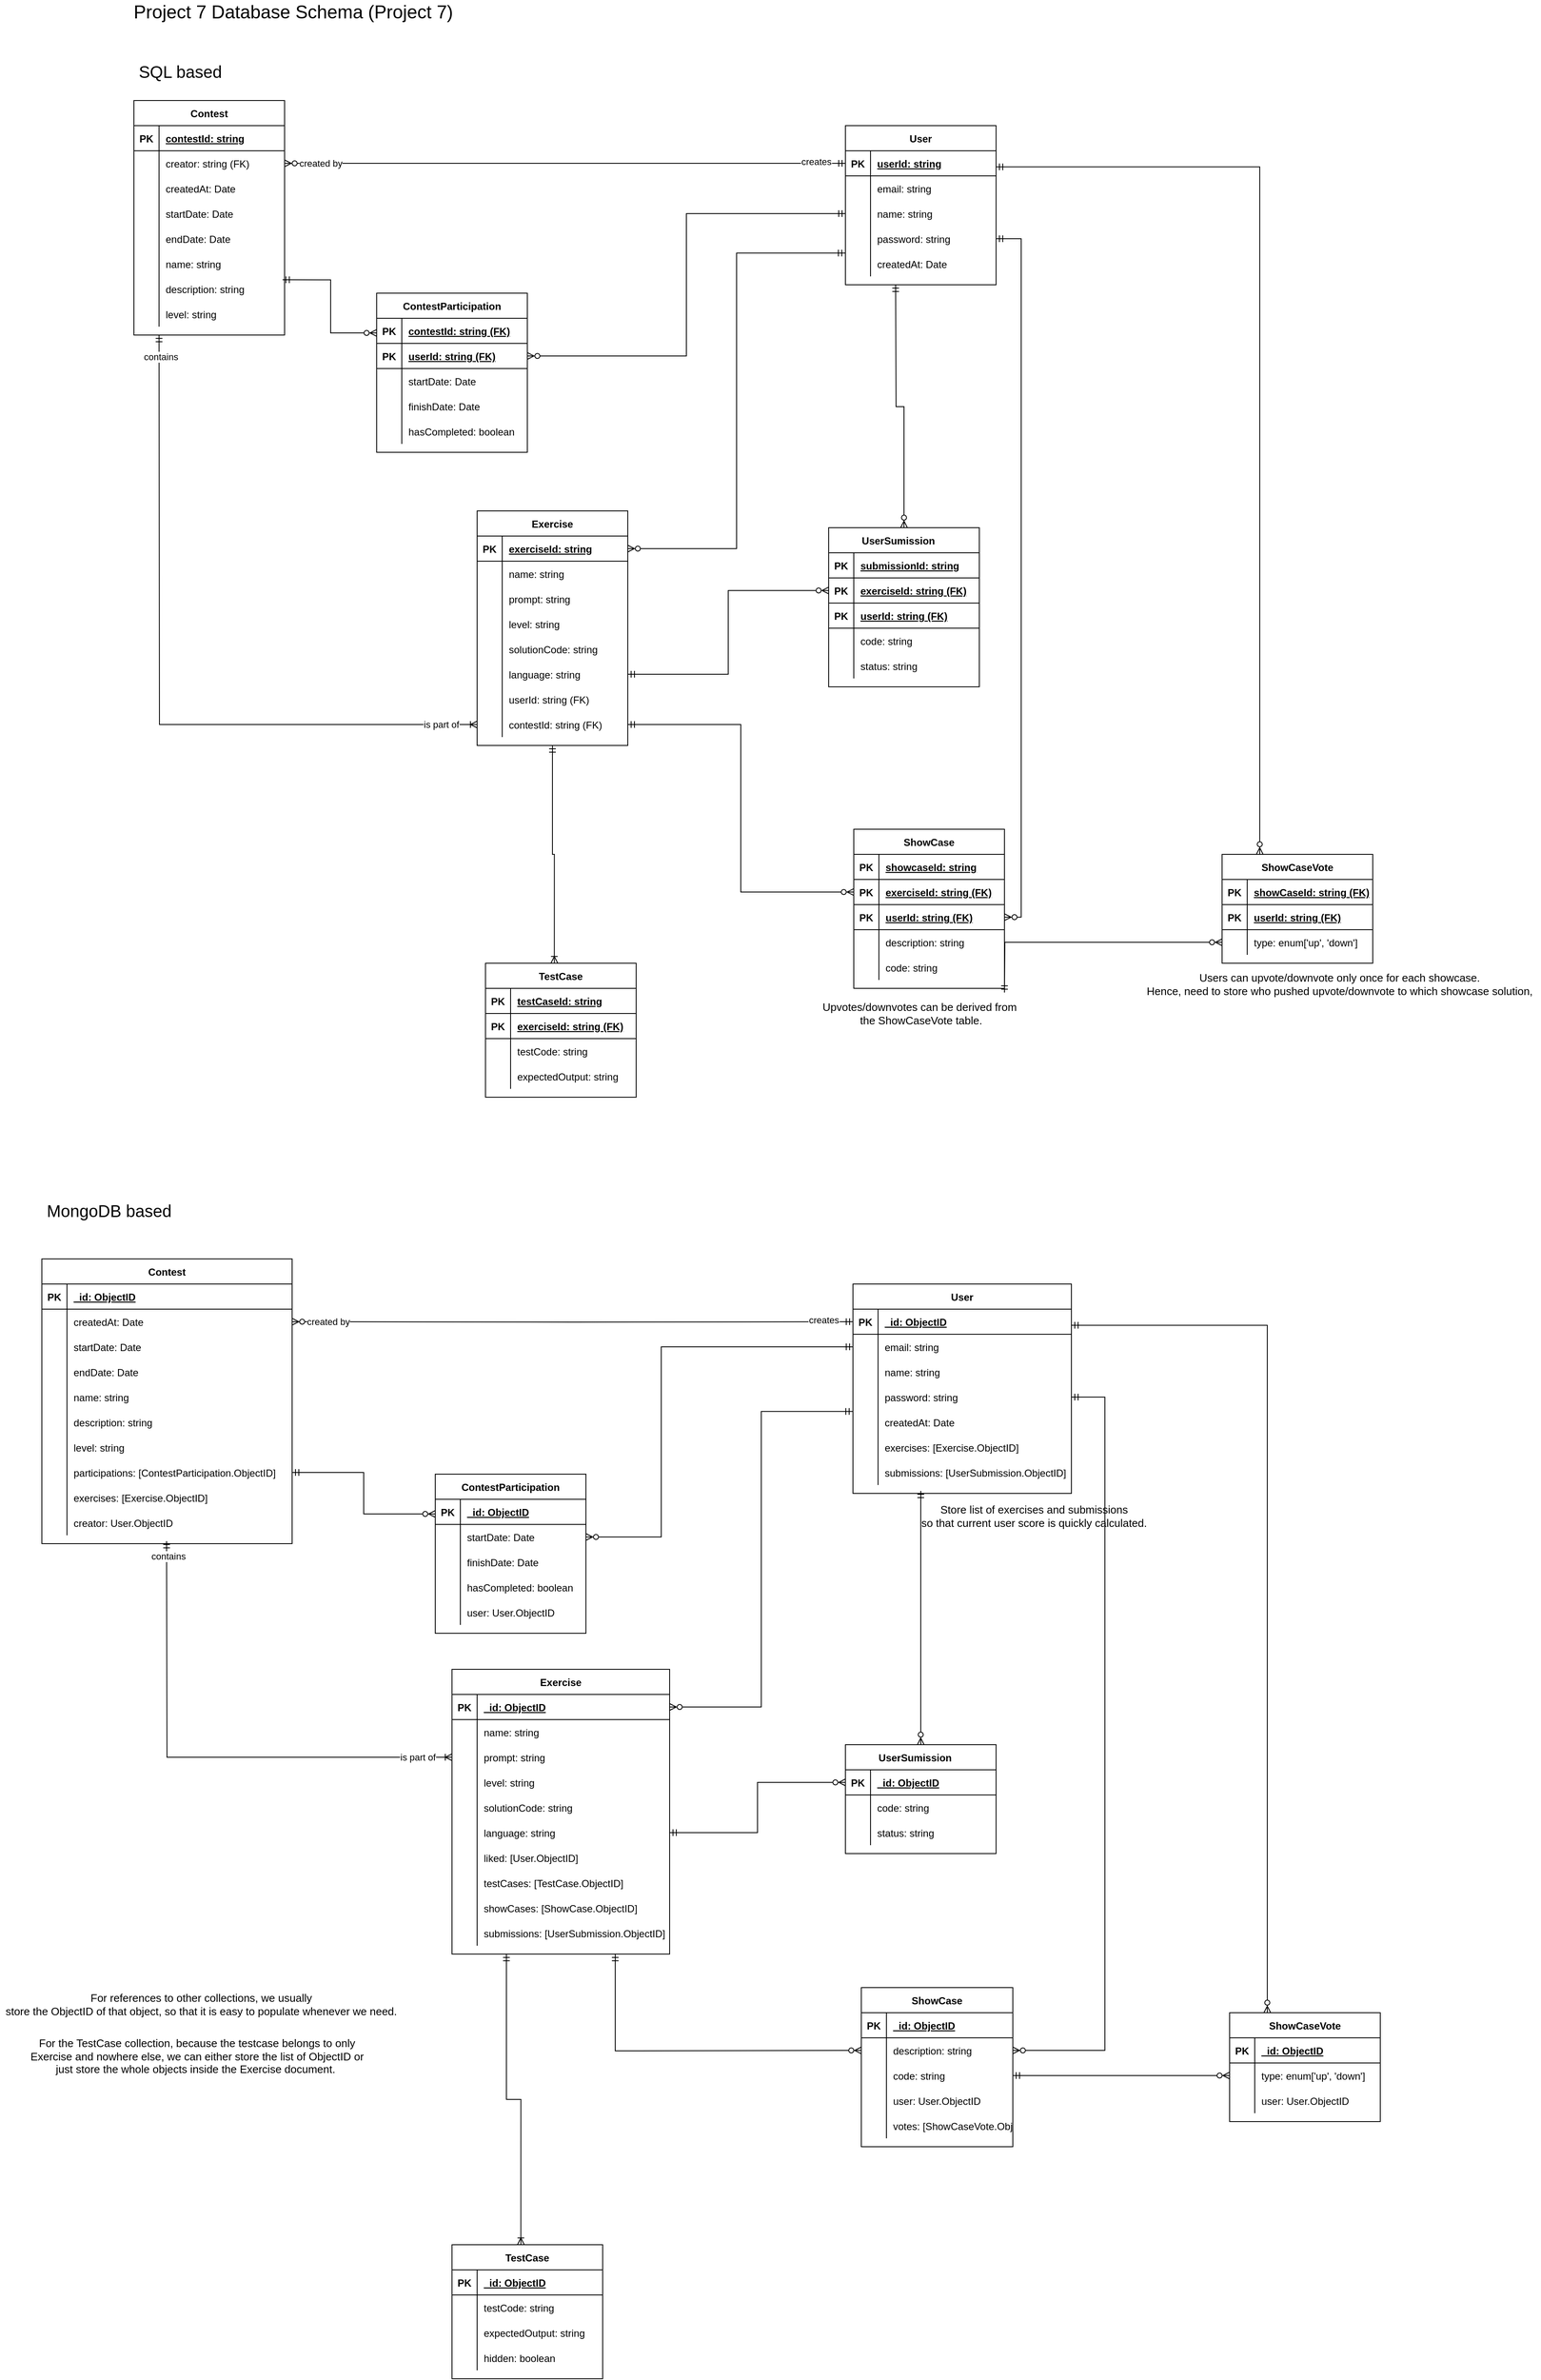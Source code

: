 <mxfile version="16.5.1" type="device"><diagram id="R2lEEEUBdFMjLlhIrx00" name="Page-1"><mxGraphModel dx="769" dy="510" grid="1" gridSize="10" guides="1" tooltips="1" connect="1" arrows="1" fold="1" page="1" pageScale="1" pageWidth="3300" pageHeight="4681" math="0" shadow="0" extFonts="Permanent Marker^https://fonts.googleapis.com/css?family=Permanent+Marker"><root><mxCell id="0"/><mxCell id="1" parent="0"/><mxCell id="b5HGgBRqA9-TGnY4gK8M-1" value="Project 7 Database Schema (Project 7)" style="text;html=1;align=center;verticalAlign=middle;resizable=0;points=[];autosize=1;strokeColor=none;fillColor=none;fontSize=22;" parent="1" vertex="1"><mxGeometry x="470" y="650" width="400" height="30" as="geometry"/></mxCell><mxCell id="b5HGgBRqA9-TGnY4gK8M-2" value="User" style="shape=table;startSize=30;container=1;collapsible=1;childLayout=tableLayout;fixedRows=1;rowLines=0;fontStyle=1;align=center;resizeLast=1;" parent="1" vertex="1"><mxGeometry x="1330" y="800" width="180" height="190" as="geometry"/></mxCell><mxCell id="b5HGgBRqA9-TGnY4gK8M-3" value="" style="shape=tableRow;horizontal=0;startSize=0;swimlaneHead=0;swimlaneBody=0;fillColor=none;collapsible=0;dropTarget=0;points=[[0,0.5],[1,0.5]];portConstraint=eastwest;top=0;left=0;right=0;bottom=1;" parent="b5HGgBRqA9-TGnY4gK8M-2" vertex="1"><mxGeometry y="30" width="180" height="30" as="geometry"/></mxCell><mxCell id="b5HGgBRqA9-TGnY4gK8M-4" value="PK" style="shape=partialRectangle;connectable=0;fillColor=none;top=0;left=0;bottom=0;right=0;fontStyle=1;overflow=hidden;" parent="b5HGgBRqA9-TGnY4gK8M-3" vertex="1"><mxGeometry width="30" height="30" as="geometry"><mxRectangle width="30" height="30" as="alternateBounds"/></mxGeometry></mxCell><mxCell id="b5HGgBRqA9-TGnY4gK8M-5" value="userId: string" style="shape=partialRectangle;connectable=0;fillColor=none;top=0;left=0;bottom=0;right=0;align=left;spacingLeft=6;fontStyle=5;overflow=hidden;" parent="b5HGgBRqA9-TGnY4gK8M-3" vertex="1"><mxGeometry x="30" width="150" height="30" as="geometry"><mxRectangle width="150" height="30" as="alternateBounds"/></mxGeometry></mxCell><mxCell id="b5HGgBRqA9-TGnY4gK8M-6" value="" style="shape=tableRow;horizontal=0;startSize=0;swimlaneHead=0;swimlaneBody=0;fillColor=none;collapsible=0;dropTarget=0;points=[[0,0.5],[1,0.5]];portConstraint=eastwest;top=0;left=0;right=0;bottom=0;" parent="b5HGgBRqA9-TGnY4gK8M-2" vertex="1"><mxGeometry y="60" width="180" height="30" as="geometry"/></mxCell><mxCell id="b5HGgBRqA9-TGnY4gK8M-7" value="" style="shape=partialRectangle;connectable=0;fillColor=none;top=0;left=0;bottom=0;right=0;editable=1;overflow=hidden;" parent="b5HGgBRqA9-TGnY4gK8M-6" vertex="1"><mxGeometry width="30" height="30" as="geometry"><mxRectangle width="30" height="30" as="alternateBounds"/></mxGeometry></mxCell><mxCell id="b5HGgBRqA9-TGnY4gK8M-8" value="email: string" style="shape=partialRectangle;connectable=0;fillColor=none;top=0;left=0;bottom=0;right=0;align=left;spacingLeft=6;overflow=hidden;" parent="b5HGgBRqA9-TGnY4gK8M-6" vertex="1"><mxGeometry x="30" width="150" height="30" as="geometry"><mxRectangle width="150" height="30" as="alternateBounds"/></mxGeometry></mxCell><mxCell id="b5HGgBRqA9-TGnY4gK8M-9" value="" style="shape=tableRow;horizontal=0;startSize=0;swimlaneHead=0;swimlaneBody=0;fillColor=none;collapsible=0;dropTarget=0;points=[[0,0.5],[1,0.5]];portConstraint=eastwest;top=0;left=0;right=0;bottom=0;" parent="b5HGgBRqA9-TGnY4gK8M-2" vertex="1"><mxGeometry y="90" width="180" height="30" as="geometry"/></mxCell><mxCell id="b5HGgBRqA9-TGnY4gK8M-10" value="" style="shape=partialRectangle;connectable=0;fillColor=none;top=0;left=0;bottom=0;right=0;editable=1;overflow=hidden;" parent="b5HGgBRqA9-TGnY4gK8M-9" vertex="1"><mxGeometry width="30" height="30" as="geometry"><mxRectangle width="30" height="30" as="alternateBounds"/></mxGeometry></mxCell><mxCell id="b5HGgBRqA9-TGnY4gK8M-11" value="name: string" style="shape=partialRectangle;connectable=0;fillColor=none;top=0;left=0;bottom=0;right=0;align=left;spacingLeft=6;overflow=hidden;" parent="b5HGgBRqA9-TGnY4gK8M-9" vertex="1"><mxGeometry x="30" width="150" height="30" as="geometry"><mxRectangle width="150" height="30" as="alternateBounds"/></mxGeometry></mxCell><mxCell id="b5HGgBRqA9-TGnY4gK8M-12" value="" style="shape=tableRow;horizontal=0;startSize=0;swimlaneHead=0;swimlaneBody=0;fillColor=none;collapsible=0;dropTarget=0;points=[[0,0.5],[1,0.5]];portConstraint=eastwest;top=0;left=0;right=0;bottom=0;" parent="b5HGgBRqA9-TGnY4gK8M-2" vertex="1"><mxGeometry y="120" width="180" height="30" as="geometry"/></mxCell><mxCell id="b5HGgBRqA9-TGnY4gK8M-13" value="" style="shape=partialRectangle;connectable=0;fillColor=none;top=0;left=0;bottom=0;right=0;editable=1;overflow=hidden;" parent="b5HGgBRqA9-TGnY4gK8M-12" vertex="1"><mxGeometry width="30" height="30" as="geometry"><mxRectangle width="30" height="30" as="alternateBounds"/></mxGeometry></mxCell><mxCell id="b5HGgBRqA9-TGnY4gK8M-14" value="password: string" style="shape=partialRectangle;connectable=0;fillColor=none;top=0;left=0;bottom=0;right=0;align=left;spacingLeft=6;overflow=hidden;" parent="b5HGgBRqA9-TGnY4gK8M-12" vertex="1"><mxGeometry x="30" width="150" height="30" as="geometry"><mxRectangle width="150" height="30" as="alternateBounds"/></mxGeometry></mxCell><mxCell id="b5HGgBRqA9-TGnY4gK8M-15" value="" style="shape=tableRow;horizontal=0;startSize=0;swimlaneHead=0;swimlaneBody=0;fillColor=none;collapsible=0;dropTarget=0;points=[[0,0.5],[1,0.5]];portConstraint=eastwest;top=0;left=0;right=0;bottom=0;" parent="b5HGgBRqA9-TGnY4gK8M-2" vertex="1"><mxGeometry y="150" width="180" height="30" as="geometry"/></mxCell><mxCell id="b5HGgBRqA9-TGnY4gK8M-16" value="" style="shape=partialRectangle;connectable=0;fillColor=none;top=0;left=0;bottom=0;right=0;editable=1;overflow=hidden;" parent="b5HGgBRqA9-TGnY4gK8M-15" vertex="1"><mxGeometry width="30" height="30" as="geometry"><mxRectangle width="30" height="30" as="alternateBounds"/></mxGeometry></mxCell><mxCell id="b5HGgBRqA9-TGnY4gK8M-17" value="createdAt: Date" style="shape=partialRectangle;connectable=0;fillColor=none;top=0;left=0;bottom=0;right=0;align=left;spacingLeft=6;overflow=hidden;" parent="b5HGgBRqA9-TGnY4gK8M-15" vertex="1"><mxGeometry x="30" width="150" height="30" as="geometry"><mxRectangle width="150" height="30" as="alternateBounds"/></mxGeometry></mxCell><mxCell id="b5HGgBRqA9-TGnY4gK8M-56" style="edgeStyle=orthogonalEdgeStyle;rounded=0;orthogonalLoop=1;jettySize=auto;html=1;exitX=0.5;exitY=1;exitDx=0;exitDy=0;entryX=0.457;entryY=-0.001;entryDx=0;entryDy=0;entryPerimeter=0;endArrow=ERoneToMany;endFill=0;startArrow=ERmandOne;startFill=0;" parent="1" source="b5HGgBRqA9-TGnY4gK8M-18" target="b5HGgBRqA9-TGnY4gK8M-37" edge="1"><mxGeometry relative="1" as="geometry"/></mxCell><mxCell id="b5HGgBRqA9-TGnY4gK8M-18" value="Exercise" style="shape=table;startSize=30;container=1;collapsible=1;childLayout=tableLayout;fixedRows=1;rowLines=0;fontStyle=1;align=center;resizeLast=1;" parent="1" vertex="1"><mxGeometry x="890" y="1260" width="180" height="280" as="geometry"/></mxCell><mxCell id="b5HGgBRqA9-TGnY4gK8M-19" value="" style="shape=tableRow;horizontal=0;startSize=0;swimlaneHead=0;swimlaneBody=0;fillColor=none;collapsible=0;dropTarget=0;points=[[0,0.5],[1,0.5]];portConstraint=eastwest;top=0;left=0;right=0;bottom=1;" parent="b5HGgBRqA9-TGnY4gK8M-18" vertex="1"><mxGeometry y="30" width="180" height="30" as="geometry"/></mxCell><mxCell id="b5HGgBRqA9-TGnY4gK8M-20" value="PK" style="shape=partialRectangle;connectable=0;fillColor=none;top=0;left=0;bottom=0;right=0;fontStyle=1;overflow=hidden;" parent="b5HGgBRqA9-TGnY4gK8M-19" vertex="1"><mxGeometry width="30" height="30" as="geometry"><mxRectangle width="30" height="30" as="alternateBounds"/></mxGeometry></mxCell><mxCell id="b5HGgBRqA9-TGnY4gK8M-21" value="exerciseId: string" style="shape=partialRectangle;connectable=0;fillColor=none;top=0;left=0;bottom=0;right=0;align=left;spacingLeft=6;fontStyle=5;overflow=hidden;" parent="b5HGgBRqA9-TGnY4gK8M-19" vertex="1"><mxGeometry x="30" width="150" height="30" as="geometry"><mxRectangle width="150" height="30" as="alternateBounds"/></mxGeometry></mxCell><mxCell id="b5HGgBRqA9-TGnY4gK8M-22" value="" style="shape=tableRow;horizontal=0;startSize=0;swimlaneHead=0;swimlaneBody=0;fillColor=none;collapsible=0;dropTarget=0;points=[[0,0.5],[1,0.5]];portConstraint=eastwest;top=0;left=0;right=0;bottom=0;" parent="b5HGgBRqA9-TGnY4gK8M-18" vertex="1"><mxGeometry y="60" width="180" height="30" as="geometry"/></mxCell><mxCell id="b5HGgBRqA9-TGnY4gK8M-23" value="" style="shape=partialRectangle;connectable=0;fillColor=none;top=0;left=0;bottom=0;right=0;editable=1;overflow=hidden;" parent="b5HGgBRqA9-TGnY4gK8M-22" vertex="1"><mxGeometry width="30" height="30" as="geometry"><mxRectangle width="30" height="30" as="alternateBounds"/></mxGeometry></mxCell><mxCell id="b5HGgBRqA9-TGnY4gK8M-24" value="name: string" style="shape=partialRectangle;connectable=0;fillColor=none;top=0;left=0;bottom=0;right=0;align=left;spacingLeft=6;overflow=hidden;" parent="b5HGgBRqA9-TGnY4gK8M-22" vertex="1"><mxGeometry x="30" width="150" height="30" as="geometry"><mxRectangle width="150" height="30" as="alternateBounds"/></mxGeometry></mxCell><mxCell id="b5HGgBRqA9-TGnY4gK8M-25" value="" style="shape=tableRow;horizontal=0;startSize=0;swimlaneHead=0;swimlaneBody=0;fillColor=none;collapsible=0;dropTarget=0;points=[[0,0.5],[1,0.5]];portConstraint=eastwest;top=0;left=0;right=0;bottom=0;" parent="b5HGgBRqA9-TGnY4gK8M-18" vertex="1"><mxGeometry y="90" width="180" height="30" as="geometry"/></mxCell><mxCell id="b5HGgBRqA9-TGnY4gK8M-26" value="" style="shape=partialRectangle;connectable=0;fillColor=none;top=0;left=0;bottom=0;right=0;editable=1;overflow=hidden;" parent="b5HGgBRqA9-TGnY4gK8M-25" vertex="1"><mxGeometry width="30" height="30" as="geometry"><mxRectangle width="30" height="30" as="alternateBounds"/></mxGeometry></mxCell><mxCell id="b5HGgBRqA9-TGnY4gK8M-27" value="prompt: string" style="shape=partialRectangle;connectable=0;fillColor=none;top=0;left=0;bottom=0;right=0;align=left;spacingLeft=6;overflow=hidden;" parent="b5HGgBRqA9-TGnY4gK8M-25" vertex="1"><mxGeometry x="30" width="150" height="30" as="geometry"><mxRectangle width="150" height="30" as="alternateBounds"/></mxGeometry></mxCell><mxCell id="b5HGgBRqA9-TGnY4gK8M-28" value="" style="shape=tableRow;horizontal=0;startSize=0;swimlaneHead=0;swimlaneBody=0;fillColor=none;collapsible=0;dropTarget=0;points=[[0,0.5],[1,0.5]];portConstraint=eastwest;top=0;left=0;right=0;bottom=0;" parent="b5HGgBRqA9-TGnY4gK8M-18" vertex="1"><mxGeometry y="120" width="180" height="30" as="geometry"/></mxCell><mxCell id="b5HGgBRqA9-TGnY4gK8M-29" value="" style="shape=partialRectangle;connectable=0;fillColor=none;top=0;left=0;bottom=0;right=0;editable=1;overflow=hidden;" parent="b5HGgBRqA9-TGnY4gK8M-28" vertex="1"><mxGeometry width="30" height="30" as="geometry"><mxRectangle width="30" height="30" as="alternateBounds"/></mxGeometry></mxCell><mxCell id="b5HGgBRqA9-TGnY4gK8M-30" value="level: string" style="shape=partialRectangle;connectable=0;fillColor=none;top=0;left=0;bottom=0;right=0;align=left;spacingLeft=6;overflow=hidden;" parent="b5HGgBRqA9-TGnY4gK8M-28" vertex="1"><mxGeometry x="30" width="150" height="30" as="geometry"><mxRectangle width="150" height="30" as="alternateBounds"/></mxGeometry></mxCell><mxCell id="b5HGgBRqA9-TGnY4gK8M-31" value="" style="shape=tableRow;horizontal=0;startSize=0;swimlaneHead=0;swimlaneBody=0;fillColor=none;collapsible=0;dropTarget=0;points=[[0,0.5],[1,0.5]];portConstraint=eastwest;top=0;left=0;right=0;bottom=0;" parent="b5HGgBRqA9-TGnY4gK8M-18" vertex="1"><mxGeometry y="150" width="180" height="30" as="geometry"/></mxCell><mxCell id="b5HGgBRqA9-TGnY4gK8M-32" value="" style="shape=partialRectangle;connectable=0;fillColor=none;top=0;left=0;bottom=0;right=0;editable=1;overflow=hidden;" parent="b5HGgBRqA9-TGnY4gK8M-31" vertex="1"><mxGeometry width="30" height="30" as="geometry"><mxRectangle width="30" height="30" as="alternateBounds"/></mxGeometry></mxCell><mxCell id="b5HGgBRqA9-TGnY4gK8M-33" value="solutionCode: string" style="shape=partialRectangle;connectable=0;fillColor=none;top=0;left=0;bottom=0;right=0;align=left;spacingLeft=6;overflow=hidden;" parent="b5HGgBRqA9-TGnY4gK8M-31" vertex="1"><mxGeometry x="30" width="150" height="30" as="geometry"><mxRectangle width="150" height="30" as="alternateBounds"/></mxGeometry></mxCell><mxCell id="b5HGgBRqA9-TGnY4gK8M-34" value="" style="shape=tableRow;horizontal=0;startSize=0;swimlaneHead=0;swimlaneBody=0;fillColor=none;collapsible=0;dropTarget=0;points=[[0,0.5],[1,0.5]];portConstraint=eastwest;top=0;left=0;right=0;bottom=0;" parent="b5HGgBRqA9-TGnY4gK8M-18" vertex="1"><mxGeometry y="180" width="180" height="30" as="geometry"/></mxCell><mxCell id="b5HGgBRqA9-TGnY4gK8M-35" value="" style="shape=partialRectangle;connectable=0;fillColor=none;top=0;left=0;bottom=0;right=0;editable=1;overflow=hidden;" parent="b5HGgBRqA9-TGnY4gK8M-34" vertex="1"><mxGeometry width="30" height="30" as="geometry"><mxRectangle width="30" height="30" as="alternateBounds"/></mxGeometry></mxCell><mxCell id="b5HGgBRqA9-TGnY4gK8M-36" value="language: string" style="shape=partialRectangle;connectable=0;fillColor=none;top=0;left=0;bottom=0;right=0;align=left;spacingLeft=6;overflow=hidden;" parent="b5HGgBRqA9-TGnY4gK8M-34" vertex="1"><mxGeometry x="30" width="150" height="30" as="geometry"><mxRectangle width="150" height="30" as="alternateBounds"/></mxGeometry></mxCell><mxCell id="b5HGgBRqA9-TGnY4gK8M-57" value="" style="shape=tableRow;horizontal=0;startSize=0;swimlaneHead=0;swimlaneBody=0;fillColor=none;collapsible=0;dropTarget=0;points=[[0,0.5],[1,0.5]];portConstraint=eastwest;top=0;left=0;right=0;bottom=0;" parent="b5HGgBRqA9-TGnY4gK8M-18" vertex="1"><mxGeometry y="210" width="180" height="30" as="geometry"/></mxCell><mxCell id="b5HGgBRqA9-TGnY4gK8M-58" value="" style="shape=partialRectangle;connectable=0;fillColor=none;top=0;left=0;bottom=0;right=0;editable=1;overflow=hidden;" parent="b5HGgBRqA9-TGnY4gK8M-57" vertex="1"><mxGeometry width="30" height="30" as="geometry"><mxRectangle width="30" height="30" as="alternateBounds"/></mxGeometry></mxCell><mxCell id="b5HGgBRqA9-TGnY4gK8M-59" value="userId: string (FK)" style="shape=partialRectangle;connectable=0;fillColor=none;top=0;left=0;bottom=0;right=0;align=left;spacingLeft=6;overflow=hidden;" parent="b5HGgBRqA9-TGnY4gK8M-57" vertex="1"><mxGeometry x="30" width="150" height="30" as="geometry"><mxRectangle width="150" height="30" as="alternateBounds"/></mxGeometry></mxCell><mxCell id="b5HGgBRqA9-TGnY4gK8M-105" value="" style="shape=tableRow;horizontal=0;startSize=0;swimlaneHead=0;swimlaneBody=0;fillColor=none;collapsible=0;dropTarget=0;points=[[0,0.5],[1,0.5]];portConstraint=eastwest;top=0;left=0;right=0;bottom=0;" parent="b5HGgBRqA9-TGnY4gK8M-18" vertex="1"><mxGeometry y="240" width="180" height="30" as="geometry"/></mxCell><mxCell id="b5HGgBRqA9-TGnY4gK8M-106" value="" style="shape=partialRectangle;connectable=0;fillColor=none;top=0;left=0;bottom=0;right=0;editable=1;overflow=hidden;" parent="b5HGgBRqA9-TGnY4gK8M-105" vertex="1"><mxGeometry width="30" height="30" as="geometry"><mxRectangle width="30" height="30" as="alternateBounds"/></mxGeometry></mxCell><mxCell id="b5HGgBRqA9-TGnY4gK8M-107" value="contestId: string (FK)" style="shape=partialRectangle;connectable=0;fillColor=none;top=0;left=0;bottom=0;right=0;align=left;spacingLeft=6;overflow=hidden;" parent="b5HGgBRqA9-TGnY4gK8M-105" vertex="1"><mxGeometry x="30" width="150" height="30" as="geometry"><mxRectangle width="150" height="30" as="alternateBounds"/></mxGeometry></mxCell><mxCell id="b5HGgBRqA9-TGnY4gK8M-37" value="TestCase" style="shape=table;startSize=30;container=1;collapsible=1;childLayout=tableLayout;fixedRows=1;rowLines=0;fontStyle=1;align=center;resizeLast=1;" parent="1" vertex="1"><mxGeometry x="900" y="1800" width="180" height="160" as="geometry"/></mxCell><mxCell id="b5HGgBRqA9-TGnY4gK8M-38" value="" style="shape=tableRow;horizontal=0;startSize=0;swimlaneHead=0;swimlaneBody=0;fillColor=none;collapsible=0;dropTarget=0;points=[[0,0.5],[1,0.5]];portConstraint=eastwest;top=0;left=0;right=0;bottom=1;" parent="b5HGgBRqA9-TGnY4gK8M-37" vertex="1"><mxGeometry y="30" width="180" height="30" as="geometry"/></mxCell><mxCell id="b5HGgBRqA9-TGnY4gK8M-39" value="PK" style="shape=partialRectangle;connectable=0;fillColor=none;top=0;left=0;bottom=0;right=0;fontStyle=1;overflow=hidden;" parent="b5HGgBRqA9-TGnY4gK8M-38" vertex="1"><mxGeometry width="30" height="30" as="geometry"><mxRectangle width="30" height="30" as="alternateBounds"/></mxGeometry></mxCell><mxCell id="b5HGgBRqA9-TGnY4gK8M-40" value="testCaseId: string" style="shape=partialRectangle;connectable=0;fillColor=none;top=0;left=0;bottom=0;right=0;align=left;spacingLeft=6;fontStyle=5;overflow=hidden;" parent="b5HGgBRqA9-TGnY4gK8M-38" vertex="1"><mxGeometry x="30" width="150" height="30" as="geometry"><mxRectangle width="150" height="30" as="alternateBounds"/></mxGeometry></mxCell><mxCell id="b5HGgBRqA9-TGnY4gK8M-50" value="" style="shape=tableRow;horizontal=0;startSize=0;swimlaneHead=0;swimlaneBody=0;fillColor=none;collapsible=0;dropTarget=0;points=[[0,0.5],[1,0.5]];portConstraint=eastwest;top=0;left=0;right=0;bottom=1;" parent="b5HGgBRqA9-TGnY4gK8M-37" vertex="1"><mxGeometry y="60" width="180" height="30" as="geometry"/></mxCell><mxCell id="b5HGgBRqA9-TGnY4gK8M-51" value="PK" style="shape=partialRectangle;connectable=0;fillColor=none;top=0;left=0;bottom=0;right=0;fontStyle=1;overflow=hidden;" parent="b5HGgBRqA9-TGnY4gK8M-50" vertex="1"><mxGeometry width="30" height="30" as="geometry"><mxRectangle width="30" height="30" as="alternateBounds"/></mxGeometry></mxCell><mxCell id="b5HGgBRqA9-TGnY4gK8M-52" value="exerciseId: string (FK)" style="shape=partialRectangle;connectable=0;fillColor=none;top=0;left=0;bottom=0;right=0;align=left;spacingLeft=6;fontStyle=5;overflow=hidden;" parent="b5HGgBRqA9-TGnY4gK8M-50" vertex="1"><mxGeometry x="30" width="150" height="30" as="geometry"><mxRectangle width="150" height="30" as="alternateBounds"/></mxGeometry></mxCell><mxCell id="b5HGgBRqA9-TGnY4gK8M-41" value="" style="shape=tableRow;horizontal=0;startSize=0;swimlaneHead=0;swimlaneBody=0;fillColor=none;collapsible=0;dropTarget=0;points=[[0,0.5],[1,0.5]];portConstraint=eastwest;top=0;left=0;right=0;bottom=0;" parent="b5HGgBRqA9-TGnY4gK8M-37" vertex="1"><mxGeometry y="90" width="180" height="30" as="geometry"/></mxCell><mxCell id="b5HGgBRqA9-TGnY4gK8M-42" value="" style="shape=partialRectangle;connectable=0;fillColor=none;top=0;left=0;bottom=0;right=0;editable=1;overflow=hidden;" parent="b5HGgBRqA9-TGnY4gK8M-41" vertex="1"><mxGeometry width="30" height="30" as="geometry"><mxRectangle width="30" height="30" as="alternateBounds"/></mxGeometry></mxCell><mxCell id="b5HGgBRqA9-TGnY4gK8M-43" value="testCode: string" style="shape=partialRectangle;connectable=0;fillColor=none;top=0;left=0;bottom=0;right=0;align=left;spacingLeft=6;overflow=hidden;" parent="b5HGgBRqA9-TGnY4gK8M-41" vertex="1"><mxGeometry x="30" width="150" height="30" as="geometry"><mxRectangle width="150" height="30" as="alternateBounds"/></mxGeometry></mxCell><mxCell id="b5HGgBRqA9-TGnY4gK8M-44" value="" style="shape=tableRow;horizontal=0;startSize=0;swimlaneHead=0;swimlaneBody=0;fillColor=none;collapsible=0;dropTarget=0;points=[[0,0.5],[1,0.5]];portConstraint=eastwest;top=0;left=0;right=0;bottom=0;" parent="b5HGgBRqA9-TGnY4gK8M-37" vertex="1"><mxGeometry y="120" width="180" height="30" as="geometry"/></mxCell><mxCell id="b5HGgBRqA9-TGnY4gK8M-45" value="" style="shape=partialRectangle;connectable=0;fillColor=none;top=0;left=0;bottom=0;right=0;editable=1;overflow=hidden;" parent="b5HGgBRqA9-TGnY4gK8M-44" vertex="1"><mxGeometry width="30" height="30" as="geometry"><mxRectangle width="30" height="30" as="alternateBounds"/></mxGeometry></mxCell><mxCell id="b5HGgBRqA9-TGnY4gK8M-46" value="expectedOutput: string" style="shape=partialRectangle;connectable=0;fillColor=none;top=0;left=0;bottom=0;right=0;align=left;spacingLeft=6;overflow=hidden;" parent="b5HGgBRqA9-TGnY4gK8M-44" vertex="1"><mxGeometry x="30" width="150" height="30" as="geometry"><mxRectangle width="150" height="30" as="alternateBounds"/></mxGeometry></mxCell><mxCell id="b5HGgBRqA9-TGnY4gK8M-60" style="edgeStyle=orthogonalEdgeStyle;rounded=0;orthogonalLoop=1;jettySize=auto;html=1;exitX=1;exitY=0.5;exitDx=0;exitDy=0;entryX=-0.002;entryY=1.069;entryDx=0;entryDy=0;startArrow=ERzeroToMany;startFill=0;endArrow=ERmandOne;endFill=0;entryPerimeter=0;" parent="1" source="b5HGgBRqA9-TGnY4gK8M-19" target="b5HGgBRqA9-TGnY4gK8M-12" edge="1"><mxGeometry relative="1" as="geometry"/></mxCell><mxCell id="b5HGgBRqA9-TGnY4gK8M-81" style="edgeStyle=orthogonalEdgeStyle;rounded=0;orthogonalLoop=1;jettySize=auto;html=1;exitX=0.5;exitY=0;exitDx=0;exitDy=0;startArrow=ERzeroToMany;startFill=0;endArrow=ERmandOne;endFill=0;" parent="1" source="b5HGgBRqA9-TGnY4gK8M-61" edge="1"><mxGeometry relative="1" as="geometry"><mxPoint x="1390" y="990" as="targetPoint"/></mxGeometry></mxCell><mxCell id="b5HGgBRqA9-TGnY4gK8M-61" value="UserSumission    " style="shape=table;startSize=30;container=1;collapsible=1;childLayout=tableLayout;fixedRows=1;rowLines=0;fontStyle=1;align=center;resizeLast=1;" parent="1" vertex="1"><mxGeometry x="1310" y="1280" width="180" height="190" as="geometry"/></mxCell><mxCell id="b5HGgBRqA9-TGnY4gK8M-62" value="" style="shape=tableRow;horizontal=0;startSize=0;swimlaneHead=0;swimlaneBody=0;fillColor=none;collapsible=0;dropTarget=0;points=[[0,0.5],[1,0.5]];portConstraint=eastwest;top=0;left=0;right=0;bottom=1;" parent="b5HGgBRqA9-TGnY4gK8M-61" vertex="1"><mxGeometry y="30" width="180" height="30" as="geometry"/></mxCell><mxCell id="b5HGgBRqA9-TGnY4gK8M-63" value="PK" style="shape=partialRectangle;connectable=0;fillColor=none;top=0;left=0;bottom=0;right=0;fontStyle=1;overflow=hidden;" parent="b5HGgBRqA9-TGnY4gK8M-62" vertex="1"><mxGeometry width="30" height="30" as="geometry"><mxRectangle width="30" height="30" as="alternateBounds"/></mxGeometry></mxCell><mxCell id="b5HGgBRqA9-TGnY4gK8M-64" value="submissionId: string" style="shape=partialRectangle;connectable=0;fillColor=none;top=0;left=0;bottom=0;right=0;align=left;spacingLeft=6;fontStyle=5;overflow=hidden;" parent="b5HGgBRqA9-TGnY4gK8M-62" vertex="1"><mxGeometry x="30" width="150" height="30" as="geometry"><mxRectangle width="150" height="30" as="alternateBounds"/></mxGeometry></mxCell><mxCell id="b5HGgBRqA9-TGnY4gK8M-74" value="" style="shape=tableRow;horizontal=0;startSize=0;swimlaneHead=0;swimlaneBody=0;fillColor=none;collapsible=0;dropTarget=0;points=[[0,0.5],[1,0.5]];portConstraint=eastwest;top=0;left=0;right=0;bottom=1;" parent="b5HGgBRqA9-TGnY4gK8M-61" vertex="1"><mxGeometry y="60" width="180" height="30" as="geometry"/></mxCell><mxCell id="b5HGgBRqA9-TGnY4gK8M-75" value="PK" style="shape=partialRectangle;connectable=0;fillColor=none;top=0;left=0;bottom=0;right=0;fontStyle=1;overflow=hidden;" parent="b5HGgBRqA9-TGnY4gK8M-74" vertex="1"><mxGeometry width="30" height="30" as="geometry"><mxRectangle width="30" height="30" as="alternateBounds"/></mxGeometry></mxCell><mxCell id="b5HGgBRqA9-TGnY4gK8M-76" value="exerciseId: string (FK)" style="shape=partialRectangle;connectable=0;fillColor=none;top=0;left=0;bottom=0;right=0;align=left;spacingLeft=6;fontStyle=5;overflow=hidden;" parent="b5HGgBRqA9-TGnY4gK8M-74" vertex="1"><mxGeometry x="30" width="150" height="30" as="geometry"><mxRectangle width="150" height="30" as="alternateBounds"/></mxGeometry></mxCell><mxCell id="b5HGgBRqA9-TGnY4gK8M-77" value="" style="shape=tableRow;horizontal=0;startSize=0;swimlaneHead=0;swimlaneBody=0;fillColor=none;collapsible=0;dropTarget=0;points=[[0,0.5],[1,0.5]];portConstraint=eastwest;top=0;left=0;right=0;bottom=1;" parent="b5HGgBRqA9-TGnY4gK8M-61" vertex="1"><mxGeometry y="90" width="180" height="30" as="geometry"/></mxCell><mxCell id="b5HGgBRqA9-TGnY4gK8M-78" value="PK" style="shape=partialRectangle;connectable=0;fillColor=none;top=0;left=0;bottom=0;right=0;fontStyle=1;overflow=hidden;" parent="b5HGgBRqA9-TGnY4gK8M-77" vertex="1"><mxGeometry width="30" height="30" as="geometry"><mxRectangle width="30" height="30" as="alternateBounds"/></mxGeometry></mxCell><mxCell id="b5HGgBRqA9-TGnY4gK8M-79" value="userId: string (FK)" style="shape=partialRectangle;connectable=0;fillColor=none;top=0;left=0;bottom=0;right=0;align=left;spacingLeft=6;fontStyle=5;overflow=hidden;" parent="b5HGgBRqA9-TGnY4gK8M-77" vertex="1"><mxGeometry x="30" width="150" height="30" as="geometry"><mxRectangle width="150" height="30" as="alternateBounds"/></mxGeometry></mxCell><mxCell id="b5HGgBRqA9-TGnY4gK8M-65" value="" style="shape=tableRow;horizontal=0;startSize=0;swimlaneHead=0;swimlaneBody=0;fillColor=none;collapsible=0;dropTarget=0;points=[[0,0.5],[1,0.5]];portConstraint=eastwest;top=0;left=0;right=0;bottom=0;" parent="b5HGgBRqA9-TGnY4gK8M-61" vertex="1"><mxGeometry y="120" width="180" height="30" as="geometry"/></mxCell><mxCell id="b5HGgBRqA9-TGnY4gK8M-66" value="" style="shape=partialRectangle;connectable=0;fillColor=none;top=0;left=0;bottom=0;right=0;editable=1;overflow=hidden;" parent="b5HGgBRqA9-TGnY4gK8M-65" vertex="1"><mxGeometry width="30" height="30" as="geometry"><mxRectangle width="30" height="30" as="alternateBounds"/></mxGeometry></mxCell><mxCell id="b5HGgBRqA9-TGnY4gK8M-67" value="code: string" style="shape=partialRectangle;connectable=0;fillColor=none;top=0;left=0;bottom=0;right=0;align=left;spacingLeft=6;overflow=hidden;" parent="b5HGgBRqA9-TGnY4gK8M-65" vertex="1"><mxGeometry x="30" width="150" height="30" as="geometry"><mxRectangle width="150" height="30" as="alternateBounds"/></mxGeometry></mxCell><mxCell id="b5HGgBRqA9-TGnY4gK8M-68" value="" style="shape=tableRow;horizontal=0;startSize=0;swimlaneHead=0;swimlaneBody=0;fillColor=none;collapsible=0;dropTarget=0;points=[[0,0.5],[1,0.5]];portConstraint=eastwest;top=0;left=0;right=0;bottom=0;" parent="b5HGgBRqA9-TGnY4gK8M-61" vertex="1"><mxGeometry y="150" width="180" height="30" as="geometry"/></mxCell><mxCell id="b5HGgBRqA9-TGnY4gK8M-69" value="" style="shape=partialRectangle;connectable=0;fillColor=none;top=0;left=0;bottom=0;right=0;editable=1;overflow=hidden;" parent="b5HGgBRqA9-TGnY4gK8M-68" vertex="1"><mxGeometry width="30" height="30" as="geometry"><mxRectangle width="30" height="30" as="alternateBounds"/></mxGeometry></mxCell><mxCell id="b5HGgBRqA9-TGnY4gK8M-70" value="status: string" style="shape=partialRectangle;connectable=0;fillColor=none;top=0;left=0;bottom=0;right=0;align=left;spacingLeft=6;overflow=hidden;" parent="b5HGgBRqA9-TGnY4gK8M-68" vertex="1"><mxGeometry x="30" width="150" height="30" as="geometry"><mxRectangle width="150" height="30" as="alternateBounds"/></mxGeometry></mxCell><mxCell id="b5HGgBRqA9-TGnY4gK8M-80" style="edgeStyle=orthogonalEdgeStyle;rounded=0;orthogonalLoop=1;jettySize=auto;html=1;exitX=0;exitY=0.5;exitDx=0;exitDy=0;entryX=1;entryY=0.5;entryDx=0;entryDy=0;startArrow=ERzeroToMany;startFill=0;endArrow=ERmandOne;endFill=0;" parent="1" source="b5HGgBRqA9-TGnY4gK8M-74" target="b5HGgBRqA9-TGnY4gK8M-34" edge="1"><mxGeometry relative="1" as="geometry"/></mxCell><mxCell id="b5HGgBRqA9-TGnY4gK8M-82" value="Contest" style="shape=table;startSize=30;container=1;collapsible=1;childLayout=tableLayout;fixedRows=1;rowLines=0;fontStyle=1;align=center;resizeLast=1;" parent="1" vertex="1"><mxGeometry x="480" y="770" width="180" height="280" as="geometry"/></mxCell><mxCell id="b5HGgBRqA9-TGnY4gK8M-83" value="" style="shape=tableRow;horizontal=0;startSize=0;swimlaneHead=0;swimlaneBody=0;fillColor=none;collapsible=0;dropTarget=0;points=[[0,0.5],[1,0.5]];portConstraint=eastwest;top=0;left=0;right=0;bottom=1;" parent="b5HGgBRqA9-TGnY4gK8M-82" vertex="1"><mxGeometry y="30" width="180" height="30" as="geometry"/></mxCell><mxCell id="b5HGgBRqA9-TGnY4gK8M-84" value="PK" style="shape=partialRectangle;connectable=0;fillColor=none;top=0;left=0;bottom=0;right=0;fontStyle=1;overflow=hidden;" parent="b5HGgBRqA9-TGnY4gK8M-83" vertex="1"><mxGeometry width="30" height="30" as="geometry"><mxRectangle width="30" height="30" as="alternateBounds"/></mxGeometry></mxCell><mxCell id="b5HGgBRqA9-TGnY4gK8M-85" value="contestId: string" style="shape=partialRectangle;connectable=0;fillColor=none;top=0;left=0;bottom=0;right=0;align=left;spacingLeft=6;fontStyle=5;overflow=hidden;" parent="b5HGgBRqA9-TGnY4gK8M-83" vertex="1"><mxGeometry x="30" width="150" height="30" as="geometry"><mxRectangle width="150" height="30" as="alternateBounds"/></mxGeometry></mxCell><mxCell id="b5HGgBRqA9-TGnY4gK8M-86" value="" style="shape=tableRow;horizontal=0;startSize=0;swimlaneHead=0;swimlaneBody=0;fillColor=none;collapsible=0;dropTarget=0;points=[[0,0.5],[1,0.5]];portConstraint=eastwest;top=0;left=0;right=0;bottom=0;" parent="b5HGgBRqA9-TGnY4gK8M-82" vertex="1"><mxGeometry y="60" width="180" height="30" as="geometry"/></mxCell><mxCell id="b5HGgBRqA9-TGnY4gK8M-87" value="" style="shape=partialRectangle;connectable=0;fillColor=none;top=0;left=0;bottom=0;right=0;editable=1;overflow=hidden;" parent="b5HGgBRqA9-TGnY4gK8M-86" vertex="1"><mxGeometry width="30" height="30" as="geometry"><mxRectangle width="30" height="30" as="alternateBounds"/></mxGeometry></mxCell><mxCell id="b5HGgBRqA9-TGnY4gK8M-88" value="creator: string (FK)" style="shape=partialRectangle;connectable=0;fillColor=none;top=0;left=0;bottom=0;right=0;align=left;spacingLeft=6;overflow=hidden;" parent="b5HGgBRqA9-TGnY4gK8M-86" vertex="1"><mxGeometry x="30" width="150" height="30" as="geometry"><mxRectangle width="150" height="30" as="alternateBounds"/></mxGeometry></mxCell><mxCell id="b5HGgBRqA9-TGnY4gK8M-89" value="" style="shape=tableRow;horizontal=0;startSize=0;swimlaneHead=0;swimlaneBody=0;fillColor=none;collapsible=0;dropTarget=0;points=[[0,0.5],[1,0.5]];portConstraint=eastwest;top=0;left=0;right=0;bottom=0;" parent="b5HGgBRqA9-TGnY4gK8M-82" vertex="1"><mxGeometry y="90" width="180" height="30" as="geometry"/></mxCell><mxCell id="b5HGgBRqA9-TGnY4gK8M-90" value="" style="shape=partialRectangle;connectable=0;fillColor=none;top=0;left=0;bottom=0;right=0;editable=1;overflow=hidden;" parent="b5HGgBRqA9-TGnY4gK8M-89" vertex="1"><mxGeometry width="30" height="30" as="geometry"><mxRectangle width="30" height="30" as="alternateBounds"/></mxGeometry></mxCell><mxCell id="b5HGgBRqA9-TGnY4gK8M-91" value="createdAt: Date" style="shape=partialRectangle;connectable=0;fillColor=none;top=0;left=0;bottom=0;right=0;align=left;spacingLeft=6;overflow=hidden;" parent="b5HGgBRqA9-TGnY4gK8M-89" vertex="1"><mxGeometry x="30" width="150" height="30" as="geometry"><mxRectangle width="150" height="30" as="alternateBounds"/></mxGeometry></mxCell><mxCell id="b5HGgBRqA9-TGnY4gK8M-518" value="" style="shape=tableRow;horizontal=0;startSize=0;swimlaneHead=0;swimlaneBody=0;fillColor=none;collapsible=0;dropTarget=0;points=[[0,0.5],[1,0.5]];portConstraint=eastwest;top=0;left=0;right=0;bottom=0;" parent="b5HGgBRqA9-TGnY4gK8M-82" vertex="1"><mxGeometry y="120" width="180" height="30" as="geometry"/></mxCell><mxCell id="b5HGgBRqA9-TGnY4gK8M-519" value="" style="shape=partialRectangle;connectable=0;fillColor=none;top=0;left=0;bottom=0;right=0;editable=1;overflow=hidden;" parent="b5HGgBRqA9-TGnY4gK8M-518" vertex="1"><mxGeometry width="30" height="30" as="geometry"><mxRectangle width="30" height="30" as="alternateBounds"/></mxGeometry></mxCell><mxCell id="b5HGgBRqA9-TGnY4gK8M-520" value="startDate: Date" style="shape=partialRectangle;connectable=0;fillColor=none;top=0;left=0;bottom=0;right=0;align=left;spacingLeft=6;overflow=hidden;" parent="b5HGgBRqA9-TGnY4gK8M-518" vertex="1"><mxGeometry x="30" width="150" height="30" as="geometry"><mxRectangle width="150" height="30" as="alternateBounds"/></mxGeometry></mxCell><mxCell id="b5HGgBRqA9-TGnY4gK8M-521" value="" style="shape=tableRow;horizontal=0;startSize=0;swimlaneHead=0;swimlaneBody=0;fillColor=none;collapsible=0;dropTarget=0;points=[[0,0.5],[1,0.5]];portConstraint=eastwest;top=0;left=0;right=0;bottom=0;" parent="b5HGgBRqA9-TGnY4gK8M-82" vertex="1"><mxGeometry y="150" width="180" height="30" as="geometry"/></mxCell><mxCell id="b5HGgBRqA9-TGnY4gK8M-522" value="" style="shape=partialRectangle;connectable=0;fillColor=none;top=0;left=0;bottom=0;right=0;editable=1;overflow=hidden;" parent="b5HGgBRqA9-TGnY4gK8M-521" vertex="1"><mxGeometry width="30" height="30" as="geometry"><mxRectangle width="30" height="30" as="alternateBounds"/></mxGeometry></mxCell><mxCell id="b5HGgBRqA9-TGnY4gK8M-523" value="endDate: Date" style="shape=partialRectangle;connectable=0;fillColor=none;top=0;left=0;bottom=0;right=0;align=left;spacingLeft=6;overflow=hidden;" parent="b5HGgBRqA9-TGnY4gK8M-521" vertex="1"><mxGeometry x="30" width="150" height="30" as="geometry"><mxRectangle width="150" height="30" as="alternateBounds"/></mxGeometry></mxCell><mxCell id="b5HGgBRqA9-TGnY4gK8M-92" value="" style="shape=tableRow;horizontal=0;startSize=0;swimlaneHead=0;swimlaneBody=0;fillColor=none;collapsible=0;dropTarget=0;points=[[0,0.5],[1,0.5]];portConstraint=eastwest;top=0;left=0;right=0;bottom=0;" parent="b5HGgBRqA9-TGnY4gK8M-82" vertex="1"><mxGeometry y="180" width="180" height="30" as="geometry"/></mxCell><mxCell id="b5HGgBRqA9-TGnY4gK8M-93" value="" style="shape=partialRectangle;connectable=0;fillColor=none;top=0;left=0;bottom=0;right=0;editable=1;overflow=hidden;" parent="b5HGgBRqA9-TGnY4gK8M-92" vertex="1"><mxGeometry width="30" height="30" as="geometry"><mxRectangle width="30" height="30" as="alternateBounds"/></mxGeometry></mxCell><mxCell id="b5HGgBRqA9-TGnY4gK8M-94" value="name: string" style="shape=partialRectangle;connectable=0;fillColor=none;top=0;left=0;bottom=0;right=0;align=left;spacingLeft=6;overflow=hidden;" parent="b5HGgBRqA9-TGnY4gK8M-92" vertex="1"><mxGeometry x="30" width="150" height="30" as="geometry"><mxRectangle width="150" height="30" as="alternateBounds"/></mxGeometry></mxCell><mxCell id="b5HGgBRqA9-TGnY4gK8M-99" value="" style="shape=tableRow;horizontal=0;startSize=0;swimlaneHead=0;swimlaneBody=0;fillColor=none;collapsible=0;dropTarget=0;points=[[0,0.5],[1,0.5]];portConstraint=eastwest;top=0;left=0;right=0;bottom=0;" parent="b5HGgBRqA9-TGnY4gK8M-82" vertex="1"><mxGeometry y="210" width="180" height="30" as="geometry"/></mxCell><mxCell id="b5HGgBRqA9-TGnY4gK8M-100" value="" style="shape=partialRectangle;connectable=0;fillColor=none;top=0;left=0;bottom=0;right=0;editable=1;overflow=hidden;" parent="b5HGgBRqA9-TGnY4gK8M-99" vertex="1"><mxGeometry width="30" height="30" as="geometry"><mxRectangle width="30" height="30" as="alternateBounds"/></mxGeometry></mxCell><mxCell id="b5HGgBRqA9-TGnY4gK8M-101" value="description: string" style="shape=partialRectangle;connectable=0;fillColor=none;top=0;left=0;bottom=0;right=0;align=left;spacingLeft=6;overflow=hidden;" parent="b5HGgBRqA9-TGnY4gK8M-99" vertex="1"><mxGeometry x="30" width="150" height="30" as="geometry"><mxRectangle width="150" height="30" as="alternateBounds"/></mxGeometry></mxCell><mxCell id="b5HGgBRqA9-TGnY4gK8M-102" value="" style="shape=tableRow;horizontal=0;startSize=0;swimlaneHead=0;swimlaneBody=0;fillColor=none;collapsible=0;dropTarget=0;points=[[0,0.5],[1,0.5]];portConstraint=eastwest;top=0;left=0;right=0;bottom=0;" parent="b5HGgBRqA9-TGnY4gK8M-82" vertex="1"><mxGeometry y="240" width="180" height="30" as="geometry"/></mxCell><mxCell id="b5HGgBRqA9-TGnY4gK8M-103" value="" style="shape=partialRectangle;connectable=0;fillColor=none;top=0;left=0;bottom=0;right=0;editable=1;overflow=hidden;" parent="b5HGgBRqA9-TGnY4gK8M-102" vertex="1"><mxGeometry width="30" height="30" as="geometry"><mxRectangle width="30" height="30" as="alternateBounds"/></mxGeometry></mxCell><mxCell id="b5HGgBRqA9-TGnY4gK8M-104" value="level: string" style="shape=partialRectangle;connectable=0;fillColor=none;top=0;left=0;bottom=0;right=0;align=left;spacingLeft=6;overflow=hidden;" parent="b5HGgBRqA9-TGnY4gK8M-102" vertex="1"><mxGeometry x="30" width="150" height="30" as="geometry"><mxRectangle width="150" height="30" as="alternateBounds"/></mxGeometry></mxCell><mxCell id="b5HGgBRqA9-TGnY4gK8M-96" style="edgeStyle=orthogonalEdgeStyle;rounded=0;orthogonalLoop=1;jettySize=auto;html=1;exitX=1;exitY=0.5;exitDx=0;exitDy=0;entryX=0;entryY=0.5;entryDx=0;entryDy=0;startArrow=ERzeroToMany;startFill=0;endArrow=ERmandOne;endFill=0;" parent="1" source="b5HGgBRqA9-TGnY4gK8M-86" target="b5HGgBRqA9-TGnY4gK8M-3" edge="1"><mxGeometry relative="1" as="geometry"/></mxCell><mxCell id="b5HGgBRqA9-TGnY4gK8M-97" value="created by" style="edgeLabel;html=1;align=center;verticalAlign=middle;resizable=0;points=[];" parent="b5HGgBRqA9-TGnY4gK8M-96" vertex="1" connectable="0"><mxGeometry x="-0.914" y="9" relative="1" as="geometry"><mxPoint x="14" y="9" as="offset"/></mxGeometry></mxCell><mxCell id="b5HGgBRqA9-TGnY4gK8M-98" value="creates" style="edgeLabel;html=1;align=center;verticalAlign=middle;resizable=0;points=[];" parent="b5HGgBRqA9-TGnY4gK8M-96" vertex="1" connectable="0"><mxGeometry x="0.921" y="2" relative="1" as="geometry"><mxPoint x="-9" as="offset"/></mxGeometry></mxCell><mxCell id="b5HGgBRqA9-TGnY4gK8M-108" style="edgeStyle=orthogonalEdgeStyle;rounded=0;orthogonalLoop=1;jettySize=auto;html=1;exitX=0;exitY=0.5;exitDx=0;exitDy=0;startArrow=ERoneToMany;startFill=0;endArrow=ERmandOne;endFill=0;" parent="1" source="b5HGgBRqA9-TGnY4gK8M-105" edge="1"><mxGeometry relative="1" as="geometry"><mxPoint x="510" y="1050" as="targetPoint"/></mxGeometry></mxCell><mxCell id="b5HGgBRqA9-TGnY4gK8M-109" value="contains" style="edgeLabel;html=1;align=center;verticalAlign=middle;resizable=0;points=[];" parent="b5HGgBRqA9-TGnY4gK8M-108" vertex="1" connectable="0"><mxGeometry x="0.94" y="-2" relative="1" as="geometry"><mxPoint as="offset"/></mxGeometry></mxCell><mxCell id="b5HGgBRqA9-TGnY4gK8M-110" value="is part of" style="edgeLabel;html=1;align=center;verticalAlign=middle;resizable=0;points=[];" parent="b5HGgBRqA9-TGnY4gK8M-108" vertex="1" connectable="0"><mxGeometry x="-0.86" relative="1" as="geometry"><mxPoint x="16" as="offset"/></mxGeometry></mxCell><mxCell id="b5HGgBRqA9-TGnY4gK8M-127" style="edgeStyle=orthogonalEdgeStyle;rounded=0;orthogonalLoop=1;jettySize=auto;html=1;exitX=0;exitY=0.25;exitDx=0;exitDy=0;entryX=0.987;entryY=0.135;entryDx=0;entryDy=0;startArrow=ERzeroToMany;startFill=0;endArrow=ERmandOne;endFill=0;entryPerimeter=0;" parent="1" source="b5HGgBRqA9-TGnY4gK8M-111" target="b5HGgBRqA9-TGnY4gK8M-99" edge="1"><mxGeometry relative="1" as="geometry"/></mxCell><mxCell id="b5HGgBRqA9-TGnY4gK8M-111" value="ContestParticipation" style="shape=table;startSize=30;container=1;collapsible=1;childLayout=tableLayout;fixedRows=1;rowLines=0;fontStyle=1;align=center;resizeLast=1;" parent="1" vertex="1"><mxGeometry x="770" y="1000" width="180" height="190" as="geometry"/></mxCell><mxCell id="b5HGgBRqA9-TGnY4gK8M-112" value="" style="shape=tableRow;horizontal=0;startSize=0;swimlaneHead=0;swimlaneBody=0;fillColor=none;collapsible=0;dropTarget=0;points=[[0,0.5],[1,0.5]];portConstraint=eastwest;top=0;left=0;right=0;bottom=1;" parent="b5HGgBRqA9-TGnY4gK8M-111" vertex="1"><mxGeometry y="30" width="180" height="30" as="geometry"/></mxCell><mxCell id="b5HGgBRqA9-TGnY4gK8M-113" value="PK" style="shape=partialRectangle;connectable=0;fillColor=none;top=0;left=0;bottom=0;right=0;fontStyle=1;overflow=hidden;" parent="b5HGgBRqA9-TGnY4gK8M-112" vertex="1"><mxGeometry width="30" height="30" as="geometry"><mxRectangle width="30" height="30" as="alternateBounds"/></mxGeometry></mxCell><mxCell id="b5HGgBRqA9-TGnY4gK8M-114" value="contestId: string (FK)" style="shape=partialRectangle;connectable=0;fillColor=none;top=0;left=0;bottom=0;right=0;align=left;spacingLeft=6;fontStyle=5;overflow=hidden;" parent="b5HGgBRqA9-TGnY4gK8M-112" vertex="1"><mxGeometry x="30" width="150" height="30" as="geometry"><mxRectangle width="150" height="30" as="alternateBounds"/></mxGeometry></mxCell><mxCell id="b5HGgBRqA9-TGnY4gK8M-124" value="" style="shape=tableRow;horizontal=0;startSize=0;swimlaneHead=0;swimlaneBody=0;fillColor=none;collapsible=0;dropTarget=0;points=[[0,0.5],[1,0.5]];portConstraint=eastwest;top=0;left=0;right=0;bottom=1;" parent="b5HGgBRqA9-TGnY4gK8M-111" vertex="1"><mxGeometry y="60" width="180" height="30" as="geometry"/></mxCell><mxCell id="b5HGgBRqA9-TGnY4gK8M-125" value="PK" style="shape=partialRectangle;connectable=0;fillColor=none;top=0;left=0;bottom=0;right=0;fontStyle=1;overflow=hidden;" parent="b5HGgBRqA9-TGnY4gK8M-124" vertex="1"><mxGeometry width="30" height="30" as="geometry"><mxRectangle width="30" height="30" as="alternateBounds"/></mxGeometry></mxCell><mxCell id="b5HGgBRqA9-TGnY4gK8M-126" value="userId: string (FK)" style="shape=partialRectangle;connectable=0;fillColor=none;top=0;left=0;bottom=0;right=0;align=left;spacingLeft=6;fontStyle=5;overflow=hidden;" parent="b5HGgBRqA9-TGnY4gK8M-124" vertex="1"><mxGeometry x="30" width="150" height="30" as="geometry"><mxRectangle width="150" height="30" as="alternateBounds"/></mxGeometry></mxCell><mxCell id="b5HGgBRqA9-TGnY4gK8M-115" value="" style="shape=tableRow;horizontal=0;startSize=0;swimlaneHead=0;swimlaneBody=0;fillColor=none;collapsible=0;dropTarget=0;points=[[0,0.5],[1,0.5]];portConstraint=eastwest;top=0;left=0;right=0;bottom=0;" parent="b5HGgBRqA9-TGnY4gK8M-111" vertex="1"><mxGeometry y="90" width="180" height="30" as="geometry"/></mxCell><mxCell id="b5HGgBRqA9-TGnY4gK8M-116" value="" style="shape=partialRectangle;connectable=0;fillColor=none;top=0;left=0;bottom=0;right=0;editable=1;overflow=hidden;" parent="b5HGgBRqA9-TGnY4gK8M-115" vertex="1"><mxGeometry width="30" height="30" as="geometry"><mxRectangle width="30" height="30" as="alternateBounds"/></mxGeometry></mxCell><mxCell id="b5HGgBRqA9-TGnY4gK8M-117" value="startDate: Date" style="shape=partialRectangle;connectable=0;fillColor=none;top=0;left=0;bottom=0;right=0;align=left;spacingLeft=6;overflow=hidden;" parent="b5HGgBRqA9-TGnY4gK8M-115" vertex="1"><mxGeometry x="30" width="150" height="30" as="geometry"><mxRectangle width="150" height="30" as="alternateBounds"/></mxGeometry></mxCell><mxCell id="b5HGgBRqA9-TGnY4gK8M-118" value="" style="shape=tableRow;horizontal=0;startSize=0;swimlaneHead=0;swimlaneBody=0;fillColor=none;collapsible=0;dropTarget=0;points=[[0,0.5],[1,0.5]];portConstraint=eastwest;top=0;left=0;right=0;bottom=0;" parent="b5HGgBRqA9-TGnY4gK8M-111" vertex="1"><mxGeometry y="120" width="180" height="30" as="geometry"/></mxCell><mxCell id="b5HGgBRqA9-TGnY4gK8M-119" value="" style="shape=partialRectangle;connectable=0;fillColor=none;top=0;left=0;bottom=0;right=0;editable=1;overflow=hidden;" parent="b5HGgBRqA9-TGnY4gK8M-118" vertex="1"><mxGeometry width="30" height="30" as="geometry"><mxRectangle width="30" height="30" as="alternateBounds"/></mxGeometry></mxCell><mxCell id="b5HGgBRqA9-TGnY4gK8M-120" value="finishDate: Date" style="shape=partialRectangle;connectable=0;fillColor=none;top=0;left=0;bottom=0;right=0;align=left;spacingLeft=6;overflow=hidden;" parent="b5HGgBRqA9-TGnY4gK8M-118" vertex="1"><mxGeometry x="30" width="150" height="30" as="geometry"><mxRectangle width="150" height="30" as="alternateBounds"/></mxGeometry></mxCell><mxCell id="b5HGgBRqA9-TGnY4gK8M-121" value="" style="shape=tableRow;horizontal=0;startSize=0;swimlaneHead=0;swimlaneBody=0;fillColor=none;collapsible=0;dropTarget=0;points=[[0,0.5],[1,0.5]];portConstraint=eastwest;top=0;left=0;right=0;bottom=0;" parent="b5HGgBRqA9-TGnY4gK8M-111" vertex="1"><mxGeometry y="150" width="180" height="30" as="geometry"/></mxCell><mxCell id="b5HGgBRqA9-TGnY4gK8M-122" value="" style="shape=partialRectangle;connectable=0;fillColor=none;top=0;left=0;bottom=0;right=0;editable=1;overflow=hidden;" parent="b5HGgBRqA9-TGnY4gK8M-121" vertex="1"><mxGeometry width="30" height="30" as="geometry"><mxRectangle width="30" height="30" as="alternateBounds"/></mxGeometry></mxCell><mxCell id="b5HGgBRqA9-TGnY4gK8M-123" value="hasCompleted: boolean" style="shape=partialRectangle;connectable=0;fillColor=none;top=0;left=0;bottom=0;right=0;align=left;spacingLeft=6;overflow=hidden;" parent="b5HGgBRqA9-TGnY4gK8M-121" vertex="1"><mxGeometry x="30" width="150" height="30" as="geometry"><mxRectangle width="150" height="30" as="alternateBounds"/></mxGeometry></mxCell><mxCell id="b5HGgBRqA9-TGnY4gK8M-128" style="edgeStyle=orthogonalEdgeStyle;rounded=0;orthogonalLoop=1;jettySize=auto;html=1;exitX=1;exitY=0.5;exitDx=0;exitDy=0;entryX=0;entryY=0.5;entryDx=0;entryDy=0;startArrow=ERzeroToMany;startFill=0;endArrow=ERmandOne;endFill=0;" parent="1" source="b5HGgBRqA9-TGnY4gK8M-124" target="b5HGgBRqA9-TGnY4gK8M-9" edge="1"><mxGeometry relative="1" as="geometry"/></mxCell><mxCell id="b5HGgBRqA9-TGnY4gK8M-130" value="SQL based" style="text;html=1;align=center;verticalAlign=middle;resizable=0;points=[];autosize=1;strokeColor=none;fillColor=none;fontSize=20;" parent="1" vertex="1"><mxGeometry x="480" y="720" width="110" height="30" as="geometry"/></mxCell><mxCell id="b5HGgBRqA9-TGnY4gK8M-131" value="ShowCase" style="shape=table;startSize=30;container=1;collapsible=1;childLayout=tableLayout;fixedRows=1;rowLines=0;fontStyle=1;align=center;resizeLast=1;" parent="1" vertex="1"><mxGeometry x="1340" y="1640" width="180" height="190" as="geometry"/></mxCell><mxCell id="b5HGgBRqA9-TGnY4gK8M-132" value="" style="shape=tableRow;horizontal=0;startSize=0;swimlaneHead=0;swimlaneBody=0;fillColor=none;collapsible=0;dropTarget=0;points=[[0,0.5],[1,0.5]];portConstraint=eastwest;top=0;left=0;right=0;bottom=1;" parent="b5HGgBRqA9-TGnY4gK8M-131" vertex="1"><mxGeometry y="30" width="180" height="30" as="geometry"/></mxCell><mxCell id="b5HGgBRqA9-TGnY4gK8M-133" value="PK" style="shape=partialRectangle;connectable=0;fillColor=none;top=0;left=0;bottom=0;right=0;fontStyle=1;overflow=hidden;" parent="b5HGgBRqA9-TGnY4gK8M-132" vertex="1"><mxGeometry width="30" height="30" as="geometry"><mxRectangle width="30" height="30" as="alternateBounds"/></mxGeometry></mxCell><mxCell id="b5HGgBRqA9-TGnY4gK8M-134" value="showcaseId: string" style="shape=partialRectangle;connectable=0;fillColor=none;top=0;left=0;bottom=0;right=0;align=left;spacingLeft=6;fontStyle=5;overflow=hidden;" parent="b5HGgBRqA9-TGnY4gK8M-132" vertex="1"><mxGeometry x="30" width="150" height="30" as="geometry"><mxRectangle width="150" height="30" as="alternateBounds"/></mxGeometry></mxCell><mxCell id="b5HGgBRqA9-TGnY4gK8M-144" value="" style="shape=tableRow;horizontal=0;startSize=0;swimlaneHead=0;swimlaneBody=0;fillColor=none;collapsible=0;dropTarget=0;points=[[0,0.5],[1,0.5]];portConstraint=eastwest;top=0;left=0;right=0;bottom=1;" parent="b5HGgBRqA9-TGnY4gK8M-131" vertex="1"><mxGeometry y="60" width="180" height="30" as="geometry"/></mxCell><mxCell id="b5HGgBRqA9-TGnY4gK8M-145" value="PK" style="shape=partialRectangle;connectable=0;fillColor=none;top=0;left=0;bottom=0;right=0;fontStyle=1;overflow=hidden;" parent="b5HGgBRqA9-TGnY4gK8M-144" vertex="1"><mxGeometry width="30" height="30" as="geometry"><mxRectangle width="30" height="30" as="alternateBounds"/></mxGeometry></mxCell><mxCell id="b5HGgBRqA9-TGnY4gK8M-146" value="exerciseId: string (FK)" style="shape=partialRectangle;connectable=0;fillColor=none;top=0;left=0;bottom=0;right=0;align=left;spacingLeft=6;fontStyle=5;overflow=hidden;" parent="b5HGgBRqA9-TGnY4gK8M-144" vertex="1"><mxGeometry x="30" width="150" height="30" as="geometry"><mxRectangle width="150" height="30" as="alternateBounds"/></mxGeometry></mxCell><mxCell id="b5HGgBRqA9-TGnY4gK8M-147" value="" style="shape=tableRow;horizontal=0;startSize=0;swimlaneHead=0;swimlaneBody=0;fillColor=none;collapsible=0;dropTarget=0;points=[[0,0.5],[1,0.5]];portConstraint=eastwest;top=0;left=0;right=0;bottom=1;" parent="b5HGgBRqA9-TGnY4gK8M-131" vertex="1"><mxGeometry y="90" width="180" height="30" as="geometry"/></mxCell><mxCell id="b5HGgBRqA9-TGnY4gK8M-148" value="PK" style="shape=partialRectangle;connectable=0;fillColor=none;top=0;left=0;bottom=0;right=0;fontStyle=1;overflow=hidden;" parent="b5HGgBRqA9-TGnY4gK8M-147" vertex="1"><mxGeometry width="30" height="30" as="geometry"><mxRectangle width="30" height="30" as="alternateBounds"/></mxGeometry></mxCell><mxCell id="b5HGgBRqA9-TGnY4gK8M-149" value="userId: string (FK)" style="shape=partialRectangle;connectable=0;fillColor=none;top=0;left=0;bottom=0;right=0;align=left;spacingLeft=6;fontStyle=5;overflow=hidden;" parent="b5HGgBRqA9-TGnY4gK8M-147" vertex="1"><mxGeometry x="30" width="150" height="30" as="geometry"><mxRectangle width="150" height="30" as="alternateBounds"/></mxGeometry></mxCell><mxCell id="b5HGgBRqA9-TGnY4gK8M-135" value="" style="shape=tableRow;horizontal=0;startSize=0;swimlaneHead=0;swimlaneBody=0;fillColor=none;collapsible=0;dropTarget=0;points=[[0,0.5],[1,0.5]];portConstraint=eastwest;top=0;left=0;right=0;bottom=0;" parent="b5HGgBRqA9-TGnY4gK8M-131" vertex="1"><mxGeometry y="120" width="180" height="30" as="geometry"/></mxCell><mxCell id="b5HGgBRqA9-TGnY4gK8M-136" value="" style="shape=partialRectangle;connectable=0;fillColor=none;top=0;left=0;bottom=0;right=0;editable=1;overflow=hidden;" parent="b5HGgBRqA9-TGnY4gK8M-135" vertex="1"><mxGeometry width="30" height="30" as="geometry"><mxRectangle width="30" height="30" as="alternateBounds"/></mxGeometry></mxCell><mxCell id="b5HGgBRqA9-TGnY4gK8M-137" value="description: string" style="shape=partialRectangle;connectable=0;fillColor=none;top=0;left=0;bottom=0;right=0;align=left;spacingLeft=6;overflow=hidden;" parent="b5HGgBRqA9-TGnY4gK8M-135" vertex="1"><mxGeometry x="30" width="150" height="30" as="geometry"><mxRectangle width="150" height="30" as="alternateBounds"/></mxGeometry></mxCell><mxCell id="b5HGgBRqA9-TGnY4gK8M-138" value="" style="shape=tableRow;horizontal=0;startSize=0;swimlaneHead=0;swimlaneBody=0;fillColor=none;collapsible=0;dropTarget=0;points=[[0,0.5],[1,0.5]];portConstraint=eastwest;top=0;left=0;right=0;bottom=0;" parent="b5HGgBRqA9-TGnY4gK8M-131" vertex="1"><mxGeometry y="150" width="180" height="30" as="geometry"/></mxCell><mxCell id="b5HGgBRqA9-TGnY4gK8M-139" value="" style="shape=partialRectangle;connectable=0;fillColor=none;top=0;left=0;bottom=0;right=0;editable=1;overflow=hidden;" parent="b5HGgBRqA9-TGnY4gK8M-138" vertex="1"><mxGeometry width="30" height="30" as="geometry"><mxRectangle width="30" height="30" as="alternateBounds"/></mxGeometry></mxCell><mxCell id="b5HGgBRqA9-TGnY4gK8M-140" value="code: string" style="shape=partialRectangle;connectable=0;fillColor=none;top=0;left=0;bottom=0;right=0;align=left;spacingLeft=6;overflow=hidden;" parent="b5HGgBRqA9-TGnY4gK8M-138" vertex="1"><mxGeometry x="30" width="150" height="30" as="geometry"><mxRectangle width="150" height="30" as="alternateBounds"/></mxGeometry></mxCell><mxCell id="b5HGgBRqA9-TGnY4gK8M-156" style="edgeStyle=orthogonalEdgeStyle;rounded=0;orthogonalLoop=1;jettySize=auto;html=1;exitX=0;exitY=0.5;exitDx=0;exitDy=0;entryX=1;entryY=0.5;entryDx=0;entryDy=0;startArrow=ERzeroToMany;startFill=0;endArrow=ERmandOne;endFill=0;" parent="1" source="b5HGgBRqA9-TGnY4gK8M-144" target="b5HGgBRqA9-TGnY4gK8M-105" edge="1"><mxGeometry relative="1" as="geometry"/></mxCell><mxCell id="b5HGgBRqA9-TGnY4gK8M-157" style="edgeStyle=orthogonalEdgeStyle;rounded=0;orthogonalLoop=1;jettySize=auto;html=1;exitX=1;exitY=0.5;exitDx=0;exitDy=0;entryX=1;entryY=0.5;entryDx=0;entryDy=0;startArrow=ERzeroToMany;startFill=0;endArrow=ERmandOne;endFill=0;" parent="1" source="b5HGgBRqA9-TGnY4gK8M-147" target="b5HGgBRqA9-TGnY4gK8M-12" edge="1"><mxGeometry relative="1" as="geometry"/></mxCell><mxCell id="b5HGgBRqA9-TGnY4gK8M-175" style="edgeStyle=orthogonalEdgeStyle;rounded=0;orthogonalLoop=1;jettySize=auto;html=1;exitX=0.25;exitY=0;exitDx=0;exitDy=0;entryX=1;entryY=-0.358;entryDx=0;entryDy=0;entryPerimeter=0;startArrow=ERzeroToMany;startFill=0;endArrow=ERmandOne;endFill=0;" parent="1" source="b5HGgBRqA9-TGnY4gK8M-158" target="b5HGgBRqA9-TGnY4gK8M-6" edge="1"><mxGeometry relative="1" as="geometry"/></mxCell><mxCell id="b5HGgBRqA9-TGnY4gK8M-158" value="ShowCaseVote" style="shape=table;startSize=30;container=1;collapsible=1;childLayout=tableLayout;fixedRows=1;rowLines=0;fontStyle=1;align=center;resizeLast=1;" parent="1" vertex="1"><mxGeometry x="1780" y="1670" width="180" height="130" as="geometry"/></mxCell><mxCell id="b5HGgBRqA9-TGnY4gK8M-159" value="" style="shape=tableRow;horizontal=0;startSize=0;swimlaneHead=0;swimlaneBody=0;fillColor=none;collapsible=0;dropTarget=0;points=[[0,0.5],[1,0.5]];portConstraint=eastwest;top=0;left=0;right=0;bottom=1;" parent="b5HGgBRqA9-TGnY4gK8M-158" vertex="1"><mxGeometry y="30" width="180" height="30" as="geometry"/></mxCell><mxCell id="b5HGgBRqA9-TGnY4gK8M-160" value="PK" style="shape=partialRectangle;connectable=0;fillColor=none;top=0;left=0;bottom=0;right=0;fontStyle=1;overflow=hidden;" parent="b5HGgBRqA9-TGnY4gK8M-159" vertex="1"><mxGeometry width="30" height="30" as="geometry"><mxRectangle width="30" height="30" as="alternateBounds"/></mxGeometry></mxCell><mxCell id="b5HGgBRqA9-TGnY4gK8M-161" value="showCaseId: string (FK)" style="shape=partialRectangle;connectable=0;fillColor=none;top=0;left=0;bottom=0;right=0;align=left;spacingLeft=6;fontStyle=5;overflow=hidden;" parent="b5HGgBRqA9-TGnY4gK8M-159" vertex="1"><mxGeometry x="30" width="150" height="30" as="geometry"><mxRectangle width="150" height="30" as="alternateBounds"/></mxGeometry></mxCell><mxCell id="b5HGgBRqA9-TGnY4gK8M-171" value="" style="shape=tableRow;horizontal=0;startSize=0;swimlaneHead=0;swimlaneBody=0;fillColor=none;collapsible=0;dropTarget=0;points=[[0,0.5],[1,0.5]];portConstraint=eastwest;top=0;left=0;right=0;bottom=1;" parent="b5HGgBRqA9-TGnY4gK8M-158" vertex="1"><mxGeometry y="60" width="180" height="30" as="geometry"/></mxCell><mxCell id="b5HGgBRqA9-TGnY4gK8M-172" value="PK" style="shape=partialRectangle;connectable=0;fillColor=none;top=0;left=0;bottom=0;right=0;fontStyle=1;overflow=hidden;" parent="b5HGgBRqA9-TGnY4gK8M-171" vertex="1"><mxGeometry width="30" height="30" as="geometry"><mxRectangle width="30" height="30" as="alternateBounds"/></mxGeometry></mxCell><mxCell id="b5HGgBRqA9-TGnY4gK8M-173" value="userId: string (FK)" style="shape=partialRectangle;connectable=0;fillColor=none;top=0;left=0;bottom=0;right=0;align=left;spacingLeft=6;fontStyle=5;overflow=hidden;" parent="b5HGgBRqA9-TGnY4gK8M-171" vertex="1"><mxGeometry x="30" width="150" height="30" as="geometry"><mxRectangle width="150" height="30" as="alternateBounds"/></mxGeometry></mxCell><mxCell id="b5HGgBRqA9-TGnY4gK8M-162" value="" style="shape=tableRow;horizontal=0;startSize=0;swimlaneHead=0;swimlaneBody=0;fillColor=none;collapsible=0;dropTarget=0;points=[[0,0.5],[1,0.5]];portConstraint=eastwest;top=0;left=0;right=0;bottom=0;" parent="b5HGgBRqA9-TGnY4gK8M-158" vertex="1"><mxGeometry y="90" width="180" height="30" as="geometry"/></mxCell><mxCell id="b5HGgBRqA9-TGnY4gK8M-163" value="" style="shape=partialRectangle;connectable=0;fillColor=none;top=0;left=0;bottom=0;right=0;editable=1;overflow=hidden;" parent="b5HGgBRqA9-TGnY4gK8M-162" vertex="1"><mxGeometry width="30" height="30" as="geometry"><mxRectangle width="30" height="30" as="alternateBounds"/></mxGeometry></mxCell><mxCell id="b5HGgBRqA9-TGnY4gK8M-164" value="type: enum['up', 'down']" style="shape=partialRectangle;connectable=0;fillColor=none;top=0;left=0;bottom=0;right=0;align=left;spacingLeft=6;overflow=hidden;" parent="b5HGgBRqA9-TGnY4gK8M-162" vertex="1"><mxGeometry x="30" width="150" height="30" as="geometry"><mxRectangle width="150" height="30" as="alternateBounds"/></mxGeometry></mxCell><mxCell id="b5HGgBRqA9-TGnY4gK8M-176" style="edgeStyle=orthogonalEdgeStyle;rounded=0;orthogonalLoop=1;jettySize=auto;html=1;exitX=0;exitY=0.5;exitDx=0;exitDy=0;entryX=1;entryY=0.5;entryDx=0;entryDy=0;startArrow=ERzeroToMany;startFill=0;endArrow=ERmandOne;endFill=0;" parent="1" source="b5HGgBRqA9-TGnY4gK8M-162" edge="1"><mxGeometry relative="1" as="geometry"><mxPoint x="1520" y="1835" as="targetPoint"/></mxGeometry></mxCell><mxCell id="b5HGgBRqA9-TGnY4gK8M-177" value="Users can upvote/downvote only once for each showcase.&lt;br style=&quot;font-size: 13px;&quot;&gt;Hence, need to store who pushed upvote/downvote to which showcase solution," style="text;html=1;align=center;verticalAlign=middle;resizable=0;points=[];autosize=1;strokeColor=none;fillColor=none;fontSize=13;" parent="1" vertex="1"><mxGeometry x="1680" y="1805" width="480" height="40" as="geometry"/></mxCell><mxCell id="b5HGgBRqA9-TGnY4gK8M-178" value="Upvotes/downvotes can be derived from&amp;nbsp;&lt;br style=&quot;font-size: 13px;&quot;&gt;the ShowCaseVote table." style="text;html=1;align=center;verticalAlign=middle;resizable=0;points=[];autosize=1;strokeColor=none;fillColor=none;fontSize=13;" parent="1" vertex="1"><mxGeometry x="1295" y="1840" width="250" height="40" as="geometry"/></mxCell><mxCell id="b5HGgBRqA9-TGnY4gK8M-330" value="User" style="shape=table;startSize=30;container=1;collapsible=1;childLayout=tableLayout;fixedRows=1;rowLines=0;fontStyle=1;align=center;resizeLast=1;" parent="1" vertex="1"><mxGeometry x="1339" y="2183" width="261" height="250" as="geometry"/></mxCell><mxCell id="b5HGgBRqA9-TGnY4gK8M-331" value="" style="shape=tableRow;horizontal=0;startSize=0;swimlaneHead=0;swimlaneBody=0;fillColor=none;collapsible=0;dropTarget=0;points=[[0,0.5],[1,0.5]];portConstraint=eastwest;top=0;left=0;right=0;bottom=1;" parent="b5HGgBRqA9-TGnY4gK8M-330" vertex="1"><mxGeometry y="30" width="261" height="30" as="geometry"/></mxCell><mxCell id="b5HGgBRqA9-TGnY4gK8M-332" value="PK" style="shape=partialRectangle;connectable=0;fillColor=none;top=0;left=0;bottom=0;right=0;fontStyle=1;overflow=hidden;" parent="b5HGgBRqA9-TGnY4gK8M-331" vertex="1"><mxGeometry width="30" height="30" as="geometry"><mxRectangle width="30" height="30" as="alternateBounds"/></mxGeometry></mxCell><mxCell id="b5HGgBRqA9-TGnY4gK8M-333" value="_id: ObjectID" style="shape=partialRectangle;connectable=0;fillColor=none;top=0;left=0;bottom=0;right=0;align=left;spacingLeft=6;fontStyle=5;overflow=hidden;" parent="b5HGgBRqA9-TGnY4gK8M-331" vertex="1"><mxGeometry x="30" width="231" height="30" as="geometry"><mxRectangle width="231" height="30" as="alternateBounds"/></mxGeometry></mxCell><mxCell id="b5HGgBRqA9-TGnY4gK8M-334" value="" style="shape=tableRow;horizontal=0;startSize=0;swimlaneHead=0;swimlaneBody=0;fillColor=none;collapsible=0;dropTarget=0;points=[[0,0.5],[1,0.5]];portConstraint=eastwest;top=0;left=0;right=0;bottom=0;" parent="b5HGgBRqA9-TGnY4gK8M-330" vertex="1"><mxGeometry y="60" width="261" height="30" as="geometry"/></mxCell><mxCell id="b5HGgBRqA9-TGnY4gK8M-335" value="" style="shape=partialRectangle;connectable=0;fillColor=none;top=0;left=0;bottom=0;right=0;editable=1;overflow=hidden;" parent="b5HGgBRqA9-TGnY4gK8M-334" vertex="1"><mxGeometry width="30" height="30" as="geometry"><mxRectangle width="30" height="30" as="alternateBounds"/></mxGeometry></mxCell><mxCell id="b5HGgBRqA9-TGnY4gK8M-336" value="email: string" style="shape=partialRectangle;connectable=0;fillColor=none;top=0;left=0;bottom=0;right=0;align=left;spacingLeft=6;overflow=hidden;" parent="b5HGgBRqA9-TGnY4gK8M-334" vertex="1"><mxGeometry x="30" width="231" height="30" as="geometry"><mxRectangle width="231" height="30" as="alternateBounds"/></mxGeometry></mxCell><mxCell id="b5HGgBRqA9-TGnY4gK8M-337" value="" style="shape=tableRow;horizontal=0;startSize=0;swimlaneHead=0;swimlaneBody=0;fillColor=none;collapsible=0;dropTarget=0;points=[[0,0.5],[1,0.5]];portConstraint=eastwest;top=0;left=0;right=0;bottom=0;" parent="b5HGgBRqA9-TGnY4gK8M-330" vertex="1"><mxGeometry y="90" width="261" height="30" as="geometry"/></mxCell><mxCell id="b5HGgBRqA9-TGnY4gK8M-338" value="" style="shape=partialRectangle;connectable=0;fillColor=none;top=0;left=0;bottom=0;right=0;editable=1;overflow=hidden;" parent="b5HGgBRqA9-TGnY4gK8M-337" vertex="1"><mxGeometry width="30" height="30" as="geometry"><mxRectangle width="30" height="30" as="alternateBounds"/></mxGeometry></mxCell><mxCell id="b5HGgBRqA9-TGnY4gK8M-339" value="name: string" style="shape=partialRectangle;connectable=0;fillColor=none;top=0;left=0;bottom=0;right=0;align=left;spacingLeft=6;overflow=hidden;" parent="b5HGgBRqA9-TGnY4gK8M-337" vertex="1"><mxGeometry x="30" width="231" height="30" as="geometry"><mxRectangle width="231" height="30" as="alternateBounds"/></mxGeometry></mxCell><mxCell id="b5HGgBRqA9-TGnY4gK8M-340" value="" style="shape=tableRow;horizontal=0;startSize=0;swimlaneHead=0;swimlaneBody=0;fillColor=none;collapsible=0;dropTarget=0;points=[[0,0.5],[1,0.5]];portConstraint=eastwest;top=0;left=0;right=0;bottom=0;" parent="b5HGgBRqA9-TGnY4gK8M-330" vertex="1"><mxGeometry y="120" width="261" height="30" as="geometry"/></mxCell><mxCell id="b5HGgBRqA9-TGnY4gK8M-341" value="" style="shape=partialRectangle;connectable=0;fillColor=none;top=0;left=0;bottom=0;right=0;editable=1;overflow=hidden;" parent="b5HGgBRqA9-TGnY4gK8M-340" vertex="1"><mxGeometry width="30" height="30" as="geometry"><mxRectangle width="30" height="30" as="alternateBounds"/></mxGeometry></mxCell><mxCell id="b5HGgBRqA9-TGnY4gK8M-342" value="password: string" style="shape=partialRectangle;connectable=0;fillColor=none;top=0;left=0;bottom=0;right=0;align=left;spacingLeft=6;overflow=hidden;" parent="b5HGgBRqA9-TGnY4gK8M-340" vertex="1"><mxGeometry x="30" width="231" height="30" as="geometry"><mxRectangle width="231" height="30" as="alternateBounds"/></mxGeometry></mxCell><mxCell id="b5HGgBRqA9-TGnY4gK8M-343" value="" style="shape=tableRow;horizontal=0;startSize=0;swimlaneHead=0;swimlaneBody=0;fillColor=none;collapsible=0;dropTarget=0;points=[[0,0.5],[1,0.5]];portConstraint=eastwest;top=0;left=0;right=0;bottom=0;" parent="b5HGgBRqA9-TGnY4gK8M-330" vertex="1"><mxGeometry y="150" width="261" height="30" as="geometry"/></mxCell><mxCell id="b5HGgBRqA9-TGnY4gK8M-344" value="" style="shape=partialRectangle;connectable=0;fillColor=none;top=0;left=0;bottom=0;right=0;editable=1;overflow=hidden;" parent="b5HGgBRqA9-TGnY4gK8M-343" vertex="1"><mxGeometry width="30" height="30" as="geometry"><mxRectangle width="30" height="30" as="alternateBounds"/></mxGeometry></mxCell><mxCell id="b5HGgBRqA9-TGnY4gK8M-345" value="createdAt: Date" style="shape=partialRectangle;connectable=0;fillColor=none;top=0;left=0;bottom=0;right=0;align=left;spacingLeft=6;overflow=hidden;" parent="b5HGgBRqA9-TGnY4gK8M-343" vertex="1"><mxGeometry x="30" width="231" height="30" as="geometry"><mxRectangle width="231" height="30" as="alternateBounds"/></mxGeometry></mxCell><mxCell id="b5HGgBRqA9-TGnY4gK8M-514" value="" style="shape=tableRow;horizontal=0;startSize=0;swimlaneHead=0;swimlaneBody=0;fillColor=none;collapsible=0;dropTarget=0;points=[[0,0.5],[1,0.5]];portConstraint=eastwest;top=0;left=0;right=0;bottom=0;" parent="b5HGgBRqA9-TGnY4gK8M-330" vertex="1"><mxGeometry y="180" width="261" height="30" as="geometry"/></mxCell><mxCell id="b5HGgBRqA9-TGnY4gK8M-515" value="" style="shape=partialRectangle;connectable=0;fillColor=none;top=0;left=0;bottom=0;right=0;editable=1;overflow=hidden;" parent="b5HGgBRqA9-TGnY4gK8M-514" vertex="1"><mxGeometry width="30" height="30" as="geometry"><mxRectangle width="30" height="30" as="alternateBounds"/></mxGeometry></mxCell><mxCell id="b5HGgBRqA9-TGnY4gK8M-516" value="exercises: [Exercise.ObjectID]" style="shape=partialRectangle;connectable=0;fillColor=none;top=0;left=0;bottom=0;right=0;align=left;spacingLeft=6;overflow=hidden;" parent="b5HGgBRqA9-TGnY4gK8M-514" vertex="1"><mxGeometry x="30" width="231" height="30" as="geometry"><mxRectangle width="231" height="30" as="alternateBounds"/></mxGeometry></mxCell><mxCell id="b5HGgBRqA9-TGnY4gK8M-496" value="" style="shape=tableRow;horizontal=0;startSize=0;swimlaneHead=0;swimlaneBody=0;fillColor=none;collapsible=0;dropTarget=0;points=[[0,0.5],[1,0.5]];portConstraint=eastwest;top=0;left=0;right=0;bottom=0;" parent="b5HGgBRqA9-TGnY4gK8M-330" vertex="1"><mxGeometry y="210" width="261" height="30" as="geometry"/></mxCell><mxCell id="b5HGgBRqA9-TGnY4gK8M-497" value="" style="shape=partialRectangle;connectable=0;fillColor=none;top=0;left=0;bottom=0;right=0;editable=1;overflow=hidden;" parent="b5HGgBRqA9-TGnY4gK8M-496" vertex="1"><mxGeometry width="30" height="30" as="geometry"><mxRectangle width="30" height="30" as="alternateBounds"/></mxGeometry></mxCell><mxCell id="b5HGgBRqA9-TGnY4gK8M-498" value="submissions: [UserSubmission.ObjectID]" style="shape=partialRectangle;connectable=0;fillColor=none;top=0;left=0;bottom=0;right=0;align=left;spacingLeft=6;overflow=hidden;" parent="b5HGgBRqA9-TGnY4gK8M-496" vertex="1"><mxGeometry x="30" width="231" height="30" as="geometry"><mxRectangle width="231" height="30" as="alternateBounds"/></mxGeometry></mxCell><mxCell id="b5HGgBRqA9-TGnY4gK8M-346" style="edgeStyle=orthogonalEdgeStyle;rounded=0;orthogonalLoop=1;jettySize=auto;html=1;exitX=0.25;exitY=1;exitDx=0;exitDy=0;entryX=0.457;entryY=-0.001;entryDx=0;entryDy=0;entryPerimeter=0;endArrow=ERoneToMany;endFill=0;startArrow=ERmandOne;startFill=0;" parent="1" source="b5HGgBRqA9-TGnY4gK8M-347" target="b5HGgBRqA9-TGnY4gK8M-372" edge="1"><mxGeometry relative="1" as="geometry"/></mxCell><mxCell id="b5HGgBRqA9-TGnY4gK8M-347" value="Exercise" style="shape=table;startSize=30;container=1;collapsible=1;childLayout=tableLayout;fixedRows=1;rowLines=0;fontStyle=1;align=center;resizeLast=1;" parent="1" vertex="1"><mxGeometry x="860" y="2643" width="260" height="340" as="geometry"/></mxCell><mxCell id="b5HGgBRqA9-TGnY4gK8M-348" value="" style="shape=tableRow;horizontal=0;startSize=0;swimlaneHead=0;swimlaneBody=0;fillColor=none;collapsible=0;dropTarget=0;points=[[0,0.5],[1,0.5]];portConstraint=eastwest;top=0;left=0;right=0;bottom=1;" parent="b5HGgBRqA9-TGnY4gK8M-347" vertex="1"><mxGeometry y="30" width="260" height="30" as="geometry"/></mxCell><mxCell id="b5HGgBRqA9-TGnY4gK8M-349" value="PK" style="shape=partialRectangle;connectable=0;fillColor=none;top=0;left=0;bottom=0;right=0;fontStyle=1;overflow=hidden;" parent="b5HGgBRqA9-TGnY4gK8M-348" vertex="1"><mxGeometry width="30" height="30" as="geometry"><mxRectangle width="30" height="30" as="alternateBounds"/></mxGeometry></mxCell><mxCell id="b5HGgBRqA9-TGnY4gK8M-350" value="_id: ObjectID" style="shape=partialRectangle;connectable=0;fillColor=none;top=0;left=0;bottom=0;right=0;align=left;spacingLeft=6;fontStyle=5;overflow=hidden;" parent="b5HGgBRqA9-TGnY4gK8M-348" vertex="1"><mxGeometry x="30" width="230" height="30" as="geometry"><mxRectangle width="230" height="30" as="alternateBounds"/></mxGeometry></mxCell><mxCell id="b5HGgBRqA9-TGnY4gK8M-351" value="" style="shape=tableRow;horizontal=0;startSize=0;swimlaneHead=0;swimlaneBody=0;fillColor=none;collapsible=0;dropTarget=0;points=[[0,0.5],[1,0.5]];portConstraint=eastwest;top=0;left=0;right=0;bottom=0;" parent="b5HGgBRqA9-TGnY4gK8M-347" vertex="1"><mxGeometry y="60" width="260" height="30" as="geometry"/></mxCell><mxCell id="b5HGgBRqA9-TGnY4gK8M-352" value="" style="shape=partialRectangle;connectable=0;fillColor=none;top=0;left=0;bottom=0;right=0;editable=1;overflow=hidden;" parent="b5HGgBRqA9-TGnY4gK8M-351" vertex="1"><mxGeometry width="30" height="30" as="geometry"><mxRectangle width="30" height="30" as="alternateBounds"/></mxGeometry></mxCell><mxCell id="b5HGgBRqA9-TGnY4gK8M-353" value="name: string" style="shape=partialRectangle;connectable=0;fillColor=none;top=0;left=0;bottom=0;right=0;align=left;spacingLeft=6;overflow=hidden;" parent="b5HGgBRqA9-TGnY4gK8M-351" vertex="1"><mxGeometry x="30" width="230" height="30" as="geometry"><mxRectangle width="230" height="30" as="alternateBounds"/></mxGeometry></mxCell><mxCell id="b5HGgBRqA9-TGnY4gK8M-354" value="" style="shape=tableRow;horizontal=0;startSize=0;swimlaneHead=0;swimlaneBody=0;fillColor=none;collapsible=0;dropTarget=0;points=[[0,0.5],[1,0.5]];portConstraint=eastwest;top=0;left=0;right=0;bottom=0;" parent="b5HGgBRqA9-TGnY4gK8M-347" vertex="1"><mxGeometry y="90" width="260" height="30" as="geometry"/></mxCell><mxCell id="b5HGgBRqA9-TGnY4gK8M-355" value="" style="shape=partialRectangle;connectable=0;fillColor=none;top=0;left=0;bottom=0;right=0;editable=1;overflow=hidden;" parent="b5HGgBRqA9-TGnY4gK8M-354" vertex="1"><mxGeometry width="30" height="30" as="geometry"><mxRectangle width="30" height="30" as="alternateBounds"/></mxGeometry></mxCell><mxCell id="b5HGgBRqA9-TGnY4gK8M-356" value="prompt: string" style="shape=partialRectangle;connectable=0;fillColor=none;top=0;left=0;bottom=0;right=0;align=left;spacingLeft=6;overflow=hidden;" parent="b5HGgBRqA9-TGnY4gK8M-354" vertex="1"><mxGeometry x="30" width="230" height="30" as="geometry"><mxRectangle width="230" height="30" as="alternateBounds"/></mxGeometry></mxCell><mxCell id="b5HGgBRqA9-TGnY4gK8M-357" value="" style="shape=tableRow;horizontal=0;startSize=0;swimlaneHead=0;swimlaneBody=0;fillColor=none;collapsible=0;dropTarget=0;points=[[0,0.5],[1,0.5]];portConstraint=eastwest;top=0;left=0;right=0;bottom=0;" parent="b5HGgBRqA9-TGnY4gK8M-347" vertex="1"><mxGeometry y="120" width="260" height="30" as="geometry"/></mxCell><mxCell id="b5HGgBRqA9-TGnY4gK8M-358" value="" style="shape=partialRectangle;connectable=0;fillColor=none;top=0;left=0;bottom=0;right=0;editable=1;overflow=hidden;" parent="b5HGgBRqA9-TGnY4gK8M-357" vertex="1"><mxGeometry width="30" height="30" as="geometry"><mxRectangle width="30" height="30" as="alternateBounds"/></mxGeometry></mxCell><mxCell id="b5HGgBRqA9-TGnY4gK8M-359" value="level: string" style="shape=partialRectangle;connectable=0;fillColor=none;top=0;left=0;bottom=0;right=0;align=left;spacingLeft=6;overflow=hidden;" parent="b5HGgBRqA9-TGnY4gK8M-357" vertex="1"><mxGeometry x="30" width="230" height="30" as="geometry"><mxRectangle width="230" height="30" as="alternateBounds"/></mxGeometry></mxCell><mxCell id="b5HGgBRqA9-TGnY4gK8M-360" value="" style="shape=tableRow;horizontal=0;startSize=0;swimlaneHead=0;swimlaneBody=0;fillColor=none;collapsible=0;dropTarget=0;points=[[0,0.5],[1,0.5]];portConstraint=eastwest;top=0;left=0;right=0;bottom=0;" parent="b5HGgBRqA9-TGnY4gK8M-347" vertex="1"><mxGeometry y="150" width="260" height="30" as="geometry"/></mxCell><mxCell id="b5HGgBRqA9-TGnY4gK8M-361" value="" style="shape=partialRectangle;connectable=0;fillColor=none;top=0;left=0;bottom=0;right=0;editable=1;overflow=hidden;" parent="b5HGgBRqA9-TGnY4gK8M-360" vertex="1"><mxGeometry width="30" height="30" as="geometry"><mxRectangle width="30" height="30" as="alternateBounds"/></mxGeometry></mxCell><mxCell id="b5HGgBRqA9-TGnY4gK8M-362" value="solutionCode: string" style="shape=partialRectangle;connectable=0;fillColor=none;top=0;left=0;bottom=0;right=0;align=left;spacingLeft=6;overflow=hidden;" parent="b5HGgBRqA9-TGnY4gK8M-360" vertex="1"><mxGeometry x="30" width="230" height="30" as="geometry"><mxRectangle width="230" height="30" as="alternateBounds"/></mxGeometry></mxCell><mxCell id="b5HGgBRqA9-TGnY4gK8M-363" value="" style="shape=tableRow;horizontal=0;startSize=0;swimlaneHead=0;swimlaneBody=0;fillColor=none;collapsible=0;dropTarget=0;points=[[0,0.5],[1,0.5]];portConstraint=eastwest;top=0;left=0;right=0;bottom=0;" parent="b5HGgBRqA9-TGnY4gK8M-347" vertex="1"><mxGeometry y="180" width="260" height="30" as="geometry"/></mxCell><mxCell id="b5HGgBRqA9-TGnY4gK8M-364" value="" style="shape=partialRectangle;connectable=0;fillColor=none;top=0;left=0;bottom=0;right=0;editable=1;overflow=hidden;" parent="b5HGgBRqA9-TGnY4gK8M-363" vertex="1"><mxGeometry width="30" height="30" as="geometry"><mxRectangle width="30" height="30" as="alternateBounds"/></mxGeometry></mxCell><mxCell id="b5HGgBRqA9-TGnY4gK8M-365" value="language: string" style="shape=partialRectangle;connectable=0;fillColor=none;top=0;left=0;bottom=0;right=0;align=left;spacingLeft=6;overflow=hidden;" parent="b5HGgBRqA9-TGnY4gK8M-363" vertex="1"><mxGeometry x="30" width="230" height="30" as="geometry"><mxRectangle width="230" height="30" as="alternateBounds"/></mxGeometry></mxCell><mxCell id="afta7X-s_gtJmCD6wYYA-1" value="" style="shape=tableRow;horizontal=0;startSize=0;swimlaneHead=0;swimlaneBody=0;fillColor=none;collapsible=0;dropTarget=0;points=[[0,0.5],[1,0.5]];portConstraint=eastwest;top=0;left=0;right=0;bottom=0;" vertex="1" parent="b5HGgBRqA9-TGnY4gK8M-347"><mxGeometry y="210" width="260" height="30" as="geometry"/></mxCell><mxCell id="afta7X-s_gtJmCD6wYYA-2" value="" style="shape=partialRectangle;connectable=0;fillColor=none;top=0;left=0;bottom=0;right=0;editable=1;overflow=hidden;" vertex="1" parent="afta7X-s_gtJmCD6wYYA-1"><mxGeometry width="30" height="30" as="geometry"><mxRectangle width="30" height="30" as="alternateBounds"/></mxGeometry></mxCell><mxCell id="afta7X-s_gtJmCD6wYYA-3" value="liked: [User.ObjectID]" style="shape=partialRectangle;connectable=0;fillColor=none;top=0;left=0;bottom=0;right=0;align=left;spacingLeft=6;overflow=hidden;" vertex="1" parent="afta7X-s_gtJmCD6wYYA-1"><mxGeometry x="30" width="230" height="30" as="geometry"><mxRectangle width="230" height="30" as="alternateBounds"/></mxGeometry></mxCell><mxCell id="b5HGgBRqA9-TGnY4gK8M-486" value="" style="shape=tableRow;horizontal=0;startSize=0;swimlaneHead=0;swimlaneBody=0;fillColor=none;collapsible=0;dropTarget=0;points=[[0,0.5],[1,0.5]];portConstraint=eastwest;top=0;left=0;right=0;bottom=0;" parent="b5HGgBRqA9-TGnY4gK8M-347" vertex="1"><mxGeometry y="240" width="260" height="30" as="geometry"/></mxCell><mxCell id="b5HGgBRqA9-TGnY4gK8M-487" value="" style="shape=partialRectangle;connectable=0;fillColor=none;top=0;left=0;bottom=0;right=0;editable=1;overflow=hidden;" parent="b5HGgBRqA9-TGnY4gK8M-486" vertex="1"><mxGeometry width="30" height="30" as="geometry"><mxRectangle width="30" height="30" as="alternateBounds"/></mxGeometry></mxCell><mxCell id="b5HGgBRqA9-TGnY4gK8M-488" value="testCases: [TestCase.ObjectID]" style="shape=partialRectangle;connectable=0;fillColor=none;top=0;left=0;bottom=0;right=0;align=left;spacingLeft=6;overflow=hidden;" parent="b5HGgBRqA9-TGnY4gK8M-486" vertex="1"><mxGeometry x="30" width="230" height="30" as="geometry"><mxRectangle width="230" height="30" as="alternateBounds"/></mxGeometry></mxCell><mxCell id="b5HGgBRqA9-TGnY4gK8M-490" value="" style="shape=tableRow;horizontal=0;startSize=0;swimlaneHead=0;swimlaneBody=0;fillColor=none;collapsible=0;dropTarget=0;points=[[0,0.5],[1,0.5]];portConstraint=eastwest;top=0;left=0;right=0;bottom=0;" parent="b5HGgBRqA9-TGnY4gK8M-347" vertex="1"><mxGeometry y="270" width="260" height="30" as="geometry"/></mxCell><mxCell id="b5HGgBRqA9-TGnY4gK8M-491" value="" style="shape=partialRectangle;connectable=0;fillColor=none;top=0;left=0;bottom=0;right=0;editable=1;overflow=hidden;" parent="b5HGgBRqA9-TGnY4gK8M-490" vertex="1"><mxGeometry width="30" height="30" as="geometry"><mxRectangle width="30" height="30" as="alternateBounds"/></mxGeometry></mxCell><mxCell id="b5HGgBRqA9-TGnY4gK8M-492" value="showCases: [ShowCase.ObjectID]" style="shape=partialRectangle;connectable=0;fillColor=none;top=0;left=0;bottom=0;right=0;align=left;spacingLeft=6;overflow=hidden;" parent="b5HGgBRqA9-TGnY4gK8M-490" vertex="1"><mxGeometry x="30" width="230" height="30" as="geometry"><mxRectangle width="230" height="30" as="alternateBounds"/></mxGeometry></mxCell><mxCell id="b5HGgBRqA9-TGnY4gK8M-502" value="" style="shape=tableRow;horizontal=0;startSize=0;swimlaneHead=0;swimlaneBody=0;fillColor=none;collapsible=0;dropTarget=0;points=[[0,0.5],[1,0.5]];portConstraint=eastwest;top=0;left=0;right=0;bottom=0;" parent="b5HGgBRqA9-TGnY4gK8M-347" vertex="1"><mxGeometry y="300" width="260" height="30" as="geometry"/></mxCell><mxCell id="b5HGgBRqA9-TGnY4gK8M-503" value="" style="shape=partialRectangle;connectable=0;fillColor=none;top=0;left=0;bottom=0;right=0;editable=1;overflow=hidden;" parent="b5HGgBRqA9-TGnY4gK8M-502" vertex="1"><mxGeometry width="30" height="30" as="geometry"><mxRectangle width="30" height="30" as="alternateBounds"/></mxGeometry></mxCell><mxCell id="b5HGgBRqA9-TGnY4gK8M-504" value="submissions: [UserSubmission.ObjectID]" style="shape=partialRectangle;connectable=0;fillColor=none;top=0;left=0;bottom=0;right=0;align=left;spacingLeft=6;overflow=hidden;" parent="b5HGgBRqA9-TGnY4gK8M-502" vertex="1"><mxGeometry x="30" width="230" height="30" as="geometry"><mxRectangle width="230" height="30" as="alternateBounds"/></mxGeometry></mxCell><mxCell id="b5HGgBRqA9-TGnY4gK8M-372" value="TestCase" style="shape=table;startSize=30;container=1;collapsible=1;childLayout=tableLayout;fixedRows=1;rowLines=0;fontStyle=1;align=center;resizeLast=1;" parent="1" vertex="1"><mxGeometry x="860" y="3330" width="180" height="160" as="geometry"/></mxCell><mxCell id="b5HGgBRqA9-TGnY4gK8M-373" value="" style="shape=tableRow;horizontal=0;startSize=0;swimlaneHead=0;swimlaneBody=0;fillColor=none;collapsible=0;dropTarget=0;points=[[0,0.5],[1,0.5]];portConstraint=eastwest;top=0;left=0;right=0;bottom=1;" parent="b5HGgBRqA9-TGnY4gK8M-372" vertex="1"><mxGeometry y="30" width="180" height="30" as="geometry"/></mxCell><mxCell id="b5HGgBRqA9-TGnY4gK8M-374" value="PK" style="shape=partialRectangle;connectable=0;fillColor=none;top=0;left=0;bottom=0;right=0;fontStyle=1;overflow=hidden;" parent="b5HGgBRqA9-TGnY4gK8M-373" vertex="1"><mxGeometry width="30" height="30" as="geometry"><mxRectangle width="30" height="30" as="alternateBounds"/></mxGeometry></mxCell><mxCell id="b5HGgBRqA9-TGnY4gK8M-375" value="_id: ObjectID" style="shape=partialRectangle;connectable=0;fillColor=none;top=0;left=0;bottom=0;right=0;align=left;spacingLeft=6;fontStyle=5;overflow=hidden;" parent="b5HGgBRqA9-TGnY4gK8M-373" vertex="1"><mxGeometry x="30" width="150" height="30" as="geometry"><mxRectangle width="150" height="30" as="alternateBounds"/></mxGeometry></mxCell><mxCell id="b5HGgBRqA9-TGnY4gK8M-379" value="" style="shape=tableRow;horizontal=0;startSize=0;swimlaneHead=0;swimlaneBody=0;fillColor=none;collapsible=0;dropTarget=0;points=[[0,0.5],[1,0.5]];portConstraint=eastwest;top=0;left=0;right=0;bottom=0;" parent="b5HGgBRqA9-TGnY4gK8M-372" vertex="1"><mxGeometry y="60" width="180" height="30" as="geometry"/></mxCell><mxCell id="b5HGgBRqA9-TGnY4gK8M-380" value="" style="shape=partialRectangle;connectable=0;fillColor=none;top=0;left=0;bottom=0;right=0;editable=1;overflow=hidden;" parent="b5HGgBRqA9-TGnY4gK8M-379" vertex="1"><mxGeometry width="30" height="30" as="geometry"><mxRectangle width="30" height="30" as="alternateBounds"/></mxGeometry></mxCell><mxCell id="b5HGgBRqA9-TGnY4gK8M-381" value="testCode: string" style="shape=partialRectangle;connectable=0;fillColor=none;top=0;left=0;bottom=0;right=0;align=left;spacingLeft=6;overflow=hidden;" parent="b5HGgBRqA9-TGnY4gK8M-379" vertex="1"><mxGeometry x="30" width="150" height="30" as="geometry"><mxRectangle width="150" height="30" as="alternateBounds"/></mxGeometry></mxCell><mxCell id="b5HGgBRqA9-TGnY4gK8M-382" value="" style="shape=tableRow;horizontal=0;startSize=0;swimlaneHead=0;swimlaneBody=0;fillColor=none;collapsible=0;dropTarget=0;points=[[0,0.5],[1,0.5]];portConstraint=eastwest;top=0;left=0;right=0;bottom=0;" parent="b5HGgBRqA9-TGnY4gK8M-372" vertex="1"><mxGeometry y="90" width="180" height="30" as="geometry"/></mxCell><mxCell id="b5HGgBRqA9-TGnY4gK8M-383" value="" style="shape=partialRectangle;connectable=0;fillColor=none;top=0;left=0;bottom=0;right=0;editable=1;overflow=hidden;" parent="b5HGgBRqA9-TGnY4gK8M-382" vertex="1"><mxGeometry width="30" height="30" as="geometry"><mxRectangle width="30" height="30" as="alternateBounds"/></mxGeometry></mxCell><mxCell id="b5HGgBRqA9-TGnY4gK8M-384" value="expectedOutput: string" style="shape=partialRectangle;connectable=0;fillColor=none;top=0;left=0;bottom=0;right=0;align=left;spacingLeft=6;overflow=hidden;" parent="b5HGgBRqA9-TGnY4gK8M-382" vertex="1"><mxGeometry x="30" width="150" height="30" as="geometry"><mxRectangle width="150" height="30" as="alternateBounds"/></mxGeometry></mxCell><mxCell id="afta7X-s_gtJmCD6wYYA-7" value="" style="shape=tableRow;horizontal=0;startSize=0;swimlaneHead=0;swimlaneBody=0;fillColor=none;collapsible=0;dropTarget=0;points=[[0,0.5],[1,0.5]];portConstraint=eastwest;top=0;left=0;right=0;bottom=0;" vertex="1" parent="b5HGgBRqA9-TGnY4gK8M-372"><mxGeometry y="120" width="180" height="30" as="geometry"/></mxCell><mxCell id="afta7X-s_gtJmCD6wYYA-8" value="" style="shape=partialRectangle;connectable=0;fillColor=none;top=0;left=0;bottom=0;right=0;editable=1;overflow=hidden;" vertex="1" parent="afta7X-s_gtJmCD6wYYA-7"><mxGeometry width="30" height="30" as="geometry"><mxRectangle width="30" height="30" as="alternateBounds"/></mxGeometry></mxCell><mxCell id="afta7X-s_gtJmCD6wYYA-9" value="hidden: boolean" style="shape=partialRectangle;connectable=0;fillColor=none;top=0;left=0;bottom=0;right=0;align=left;spacingLeft=6;overflow=hidden;" vertex="1" parent="afta7X-s_gtJmCD6wYYA-7"><mxGeometry x="30" width="150" height="30" as="geometry"><mxRectangle width="150" height="30" as="alternateBounds"/></mxGeometry></mxCell><mxCell id="b5HGgBRqA9-TGnY4gK8M-385" style="edgeStyle=orthogonalEdgeStyle;rounded=0;orthogonalLoop=1;jettySize=auto;html=1;exitX=1;exitY=0.5;exitDx=0;exitDy=0;entryX=-0.002;entryY=1.069;entryDx=0;entryDy=0;startArrow=ERzeroToMany;startFill=0;endArrow=ERmandOne;endFill=0;entryPerimeter=0;" parent="1" source="b5HGgBRqA9-TGnY4gK8M-348" target="b5HGgBRqA9-TGnY4gK8M-340" edge="1"><mxGeometry relative="1" as="geometry"/></mxCell><mxCell id="b5HGgBRqA9-TGnY4gK8M-386" style="edgeStyle=orthogonalEdgeStyle;rounded=0;orthogonalLoop=1;jettySize=auto;html=1;exitX=0.5;exitY=0;exitDx=0;exitDy=0;startArrow=ERzeroToMany;startFill=0;endArrow=ERmandOne;endFill=0;" parent="1" source="b5HGgBRqA9-TGnY4gK8M-387" edge="1"><mxGeometry relative="1" as="geometry"><mxPoint x="1420" y="2430" as="targetPoint"/></mxGeometry></mxCell><mxCell id="b5HGgBRqA9-TGnY4gK8M-387" value="UserSumission    " style="shape=table;startSize=30;container=1;collapsible=1;childLayout=tableLayout;fixedRows=1;rowLines=0;fontStyle=1;align=center;resizeLast=1;" parent="1" vertex="1"><mxGeometry x="1330" y="2733" width="180" height="130" as="geometry"/></mxCell><mxCell id="b5HGgBRqA9-TGnY4gK8M-388" value="" style="shape=tableRow;horizontal=0;startSize=0;swimlaneHead=0;swimlaneBody=0;fillColor=none;collapsible=0;dropTarget=0;points=[[0,0.5],[1,0.5]];portConstraint=eastwest;top=0;left=0;right=0;bottom=1;" parent="b5HGgBRqA9-TGnY4gK8M-387" vertex="1"><mxGeometry y="30" width="180" height="30" as="geometry"/></mxCell><mxCell id="b5HGgBRqA9-TGnY4gK8M-389" value="PK" style="shape=partialRectangle;connectable=0;fillColor=none;top=0;left=0;bottom=0;right=0;fontStyle=1;overflow=hidden;" parent="b5HGgBRqA9-TGnY4gK8M-388" vertex="1"><mxGeometry width="30" height="30" as="geometry"><mxRectangle width="30" height="30" as="alternateBounds"/></mxGeometry></mxCell><mxCell id="b5HGgBRqA9-TGnY4gK8M-390" value="_id: ObjectID" style="shape=partialRectangle;connectable=0;fillColor=none;top=0;left=0;bottom=0;right=0;align=left;spacingLeft=6;fontStyle=5;overflow=hidden;" parent="b5HGgBRqA9-TGnY4gK8M-388" vertex="1"><mxGeometry x="30" width="150" height="30" as="geometry"><mxRectangle width="150" height="30" as="alternateBounds"/></mxGeometry></mxCell><mxCell id="b5HGgBRqA9-TGnY4gK8M-397" value="" style="shape=tableRow;horizontal=0;startSize=0;swimlaneHead=0;swimlaneBody=0;fillColor=none;collapsible=0;dropTarget=0;points=[[0,0.5],[1,0.5]];portConstraint=eastwest;top=0;left=0;right=0;bottom=0;" parent="b5HGgBRqA9-TGnY4gK8M-387" vertex="1"><mxGeometry y="60" width="180" height="30" as="geometry"/></mxCell><mxCell id="b5HGgBRqA9-TGnY4gK8M-398" value="" style="shape=partialRectangle;connectable=0;fillColor=none;top=0;left=0;bottom=0;right=0;editable=1;overflow=hidden;" parent="b5HGgBRqA9-TGnY4gK8M-397" vertex="1"><mxGeometry width="30" height="30" as="geometry"><mxRectangle width="30" height="30" as="alternateBounds"/></mxGeometry></mxCell><mxCell id="b5HGgBRqA9-TGnY4gK8M-399" value="code: string" style="shape=partialRectangle;connectable=0;fillColor=none;top=0;left=0;bottom=0;right=0;align=left;spacingLeft=6;overflow=hidden;" parent="b5HGgBRqA9-TGnY4gK8M-397" vertex="1"><mxGeometry x="30" width="150" height="30" as="geometry"><mxRectangle width="150" height="30" as="alternateBounds"/></mxGeometry></mxCell><mxCell id="b5HGgBRqA9-TGnY4gK8M-400" value="" style="shape=tableRow;horizontal=0;startSize=0;swimlaneHead=0;swimlaneBody=0;fillColor=none;collapsible=0;dropTarget=0;points=[[0,0.5],[1,0.5]];portConstraint=eastwest;top=0;left=0;right=0;bottom=0;" parent="b5HGgBRqA9-TGnY4gK8M-387" vertex="1"><mxGeometry y="90" width="180" height="30" as="geometry"/></mxCell><mxCell id="b5HGgBRqA9-TGnY4gK8M-401" value="" style="shape=partialRectangle;connectable=0;fillColor=none;top=0;left=0;bottom=0;right=0;editable=1;overflow=hidden;" parent="b5HGgBRqA9-TGnY4gK8M-400" vertex="1"><mxGeometry width="30" height="30" as="geometry"><mxRectangle width="30" height="30" as="alternateBounds"/></mxGeometry></mxCell><mxCell id="b5HGgBRqA9-TGnY4gK8M-402" value="status: string" style="shape=partialRectangle;connectable=0;fillColor=none;top=0;left=0;bottom=0;right=0;align=left;spacingLeft=6;overflow=hidden;" parent="b5HGgBRqA9-TGnY4gK8M-400" vertex="1"><mxGeometry x="30" width="150" height="30" as="geometry"><mxRectangle width="150" height="30" as="alternateBounds"/></mxGeometry></mxCell><mxCell id="b5HGgBRqA9-TGnY4gK8M-403" style="edgeStyle=orthogonalEdgeStyle;rounded=0;orthogonalLoop=1;jettySize=auto;html=1;exitX=0;exitY=0.5;exitDx=0;exitDy=0;entryX=1;entryY=0.5;entryDx=0;entryDy=0;startArrow=ERzeroToMany;startFill=0;endArrow=ERmandOne;endFill=0;" parent="1" source="b5HGgBRqA9-TGnY4gK8M-388" target="b5HGgBRqA9-TGnY4gK8M-363" edge="1"><mxGeometry relative="1" as="geometry"><mxPoint x="1319" y="2738" as="sourcePoint"/></mxGeometry></mxCell><mxCell id="b5HGgBRqA9-TGnY4gK8M-404" value="Contest" style="shape=table;startSize=30;container=1;collapsible=1;childLayout=tableLayout;fixedRows=1;rowLines=0;fontStyle=1;align=center;resizeLast=1;" parent="1" vertex="1"><mxGeometry x="370" y="2153" width="299" height="340" as="geometry"/></mxCell><mxCell id="b5HGgBRqA9-TGnY4gK8M-405" value="" style="shape=tableRow;horizontal=0;startSize=0;swimlaneHead=0;swimlaneBody=0;fillColor=none;collapsible=0;dropTarget=0;points=[[0,0.5],[1,0.5]];portConstraint=eastwest;top=0;left=0;right=0;bottom=1;" parent="b5HGgBRqA9-TGnY4gK8M-404" vertex="1"><mxGeometry y="30" width="299" height="30" as="geometry"/></mxCell><mxCell id="b5HGgBRqA9-TGnY4gK8M-406" value="PK" style="shape=partialRectangle;connectable=0;fillColor=none;top=0;left=0;bottom=0;right=0;fontStyle=1;overflow=hidden;" parent="b5HGgBRqA9-TGnY4gK8M-405" vertex="1"><mxGeometry width="30" height="30" as="geometry"><mxRectangle width="30" height="30" as="alternateBounds"/></mxGeometry></mxCell><mxCell id="b5HGgBRqA9-TGnY4gK8M-407" value="_id: ObjectID" style="shape=partialRectangle;connectable=0;fillColor=none;top=0;left=0;bottom=0;right=0;align=left;spacingLeft=6;fontStyle=5;overflow=hidden;" parent="b5HGgBRqA9-TGnY4gK8M-405" vertex="1"><mxGeometry x="30" width="269" height="30" as="geometry"><mxRectangle width="269" height="30" as="alternateBounds"/></mxGeometry></mxCell><mxCell id="b5HGgBRqA9-TGnY4gK8M-411" value="" style="shape=tableRow;horizontal=0;startSize=0;swimlaneHead=0;swimlaneBody=0;fillColor=none;collapsible=0;dropTarget=0;points=[[0,0.5],[1,0.5]];portConstraint=eastwest;top=0;left=0;right=0;bottom=0;" parent="b5HGgBRqA9-TGnY4gK8M-404" vertex="1"><mxGeometry y="60" width="299" height="30" as="geometry"/></mxCell><mxCell id="b5HGgBRqA9-TGnY4gK8M-412" value="" style="shape=partialRectangle;connectable=0;fillColor=none;top=0;left=0;bottom=0;right=0;editable=1;overflow=hidden;" parent="b5HGgBRqA9-TGnY4gK8M-411" vertex="1"><mxGeometry width="30" height="30" as="geometry"><mxRectangle width="30" height="30" as="alternateBounds"/></mxGeometry></mxCell><mxCell id="b5HGgBRqA9-TGnY4gK8M-413" value="createdAt: Date" style="shape=partialRectangle;connectable=0;fillColor=none;top=0;left=0;bottom=0;right=0;align=left;spacingLeft=6;overflow=hidden;" parent="b5HGgBRqA9-TGnY4gK8M-411" vertex="1"><mxGeometry x="30" width="269" height="30" as="geometry"><mxRectangle width="269" height="30" as="alternateBounds"/></mxGeometry></mxCell><mxCell id="b5HGgBRqA9-TGnY4gK8M-527" value="" style="shape=tableRow;horizontal=0;startSize=0;swimlaneHead=0;swimlaneBody=0;fillColor=none;collapsible=0;dropTarget=0;points=[[0,0.5],[1,0.5]];portConstraint=eastwest;top=0;left=0;right=0;bottom=0;" parent="b5HGgBRqA9-TGnY4gK8M-404" vertex="1"><mxGeometry y="90" width="299" height="30" as="geometry"/></mxCell><mxCell id="b5HGgBRqA9-TGnY4gK8M-528" value="" style="shape=partialRectangle;connectable=0;fillColor=none;top=0;left=0;bottom=0;right=0;editable=1;overflow=hidden;" parent="b5HGgBRqA9-TGnY4gK8M-527" vertex="1"><mxGeometry width="30" height="30" as="geometry"><mxRectangle width="30" height="30" as="alternateBounds"/></mxGeometry></mxCell><mxCell id="b5HGgBRqA9-TGnY4gK8M-529" value="startDate: Date" style="shape=partialRectangle;connectable=0;fillColor=none;top=0;left=0;bottom=0;right=0;align=left;spacingLeft=6;overflow=hidden;" parent="b5HGgBRqA9-TGnY4gK8M-527" vertex="1"><mxGeometry x="30" width="269" height="30" as="geometry"><mxRectangle width="269" height="30" as="alternateBounds"/></mxGeometry></mxCell><mxCell id="b5HGgBRqA9-TGnY4gK8M-530" value="" style="shape=tableRow;horizontal=0;startSize=0;swimlaneHead=0;swimlaneBody=0;fillColor=none;collapsible=0;dropTarget=0;points=[[0,0.5],[1,0.5]];portConstraint=eastwest;top=0;left=0;right=0;bottom=0;" parent="b5HGgBRqA9-TGnY4gK8M-404" vertex="1"><mxGeometry y="120" width="299" height="30" as="geometry"/></mxCell><mxCell id="b5HGgBRqA9-TGnY4gK8M-531" value="" style="shape=partialRectangle;connectable=0;fillColor=none;top=0;left=0;bottom=0;right=0;editable=1;overflow=hidden;" parent="b5HGgBRqA9-TGnY4gK8M-530" vertex="1"><mxGeometry width="30" height="30" as="geometry"><mxRectangle width="30" height="30" as="alternateBounds"/></mxGeometry></mxCell><mxCell id="b5HGgBRqA9-TGnY4gK8M-532" value="endDate: Date" style="shape=partialRectangle;connectable=0;fillColor=none;top=0;left=0;bottom=0;right=0;align=left;spacingLeft=6;overflow=hidden;" parent="b5HGgBRqA9-TGnY4gK8M-530" vertex="1"><mxGeometry x="30" width="269" height="30" as="geometry"><mxRectangle width="269" height="30" as="alternateBounds"/></mxGeometry></mxCell><mxCell id="b5HGgBRqA9-TGnY4gK8M-414" value="" style="shape=tableRow;horizontal=0;startSize=0;swimlaneHead=0;swimlaneBody=0;fillColor=none;collapsible=0;dropTarget=0;points=[[0,0.5],[1,0.5]];portConstraint=eastwest;top=0;left=0;right=0;bottom=0;" parent="b5HGgBRqA9-TGnY4gK8M-404" vertex="1"><mxGeometry y="150" width="299" height="30" as="geometry"/></mxCell><mxCell id="b5HGgBRqA9-TGnY4gK8M-415" value="" style="shape=partialRectangle;connectable=0;fillColor=none;top=0;left=0;bottom=0;right=0;editable=1;overflow=hidden;" parent="b5HGgBRqA9-TGnY4gK8M-414" vertex="1"><mxGeometry width="30" height="30" as="geometry"><mxRectangle width="30" height="30" as="alternateBounds"/></mxGeometry></mxCell><mxCell id="b5HGgBRqA9-TGnY4gK8M-416" value="name: string" style="shape=partialRectangle;connectable=0;fillColor=none;top=0;left=0;bottom=0;right=0;align=left;spacingLeft=6;overflow=hidden;" parent="b5HGgBRqA9-TGnY4gK8M-414" vertex="1"><mxGeometry x="30" width="269" height="30" as="geometry"><mxRectangle width="269" height="30" as="alternateBounds"/></mxGeometry></mxCell><mxCell id="b5HGgBRqA9-TGnY4gK8M-417" value="" style="shape=tableRow;horizontal=0;startSize=0;swimlaneHead=0;swimlaneBody=0;fillColor=none;collapsible=0;dropTarget=0;points=[[0,0.5],[1,0.5]];portConstraint=eastwest;top=0;left=0;right=0;bottom=0;" parent="b5HGgBRqA9-TGnY4gK8M-404" vertex="1"><mxGeometry y="180" width="299" height="30" as="geometry"/></mxCell><mxCell id="b5HGgBRqA9-TGnY4gK8M-418" value="" style="shape=partialRectangle;connectable=0;fillColor=none;top=0;left=0;bottom=0;right=0;editable=1;overflow=hidden;" parent="b5HGgBRqA9-TGnY4gK8M-417" vertex="1"><mxGeometry width="30" height="30" as="geometry"><mxRectangle width="30" height="30" as="alternateBounds"/></mxGeometry></mxCell><mxCell id="b5HGgBRqA9-TGnY4gK8M-419" value="description: string" style="shape=partialRectangle;connectable=0;fillColor=none;top=0;left=0;bottom=0;right=0;align=left;spacingLeft=6;overflow=hidden;" parent="b5HGgBRqA9-TGnY4gK8M-417" vertex="1"><mxGeometry x="30" width="269" height="30" as="geometry"><mxRectangle width="269" height="30" as="alternateBounds"/></mxGeometry></mxCell><mxCell id="b5HGgBRqA9-TGnY4gK8M-420" value="" style="shape=tableRow;horizontal=0;startSize=0;swimlaneHead=0;swimlaneBody=0;fillColor=none;collapsible=0;dropTarget=0;points=[[0,0.5],[1,0.5]];portConstraint=eastwest;top=0;left=0;right=0;bottom=0;" parent="b5HGgBRqA9-TGnY4gK8M-404" vertex="1"><mxGeometry y="210" width="299" height="30" as="geometry"/></mxCell><mxCell id="b5HGgBRqA9-TGnY4gK8M-421" value="" style="shape=partialRectangle;connectable=0;fillColor=none;top=0;left=0;bottom=0;right=0;editable=1;overflow=hidden;" parent="b5HGgBRqA9-TGnY4gK8M-420" vertex="1"><mxGeometry width="30" height="30" as="geometry"><mxRectangle width="30" height="30" as="alternateBounds"/></mxGeometry></mxCell><mxCell id="b5HGgBRqA9-TGnY4gK8M-422" value="level: string" style="shape=partialRectangle;connectable=0;fillColor=none;top=0;left=0;bottom=0;right=0;align=left;spacingLeft=6;overflow=hidden;" parent="b5HGgBRqA9-TGnY4gK8M-420" vertex="1"><mxGeometry x="30" width="269" height="30" as="geometry"><mxRectangle width="269" height="30" as="alternateBounds"/></mxGeometry></mxCell><mxCell id="b5HGgBRqA9-TGnY4gK8M-480" value="" style="shape=tableRow;horizontal=0;startSize=0;swimlaneHead=0;swimlaneBody=0;fillColor=none;collapsible=0;dropTarget=0;points=[[0,0.5],[1,0.5]];portConstraint=eastwest;top=0;left=0;right=0;bottom=0;" parent="b5HGgBRqA9-TGnY4gK8M-404" vertex="1"><mxGeometry y="240" width="299" height="30" as="geometry"/></mxCell><mxCell id="b5HGgBRqA9-TGnY4gK8M-481" value="" style="shape=partialRectangle;connectable=0;fillColor=none;top=0;left=0;bottom=0;right=0;editable=1;overflow=hidden;" parent="b5HGgBRqA9-TGnY4gK8M-480" vertex="1"><mxGeometry width="30" height="30" as="geometry"><mxRectangle width="30" height="30" as="alternateBounds"/></mxGeometry></mxCell><mxCell id="b5HGgBRqA9-TGnY4gK8M-482" value="participations: [ContestParticipation.ObjectID]" style="shape=partialRectangle;connectable=0;fillColor=none;top=0;left=0;bottom=0;right=0;align=left;spacingLeft=6;overflow=hidden;" parent="b5HGgBRqA9-TGnY4gK8M-480" vertex="1"><mxGeometry x="30" width="269" height="30" as="geometry"><mxRectangle width="269" height="30" as="alternateBounds"/></mxGeometry></mxCell><mxCell id="b5HGgBRqA9-TGnY4gK8M-483" value="" style="shape=tableRow;horizontal=0;startSize=0;swimlaneHead=0;swimlaneBody=0;fillColor=none;collapsible=0;dropTarget=0;points=[[0,0.5],[1,0.5]];portConstraint=eastwest;top=0;left=0;right=0;bottom=0;" parent="b5HGgBRqA9-TGnY4gK8M-404" vertex="1"><mxGeometry y="270" width="299" height="30" as="geometry"/></mxCell><mxCell id="b5HGgBRqA9-TGnY4gK8M-484" value="" style="shape=partialRectangle;connectable=0;fillColor=none;top=0;left=0;bottom=0;right=0;editable=1;overflow=hidden;" parent="b5HGgBRqA9-TGnY4gK8M-483" vertex="1"><mxGeometry width="30" height="30" as="geometry"><mxRectangle width="30" height="30" as="alternateBounds"/></mxGeometry></mxCell><mxCell id="b5HGgBRqA9-TGnY4gK8M-485" value="exercises: [Exercise.ObjectID]" style="shape=partialRectangle;connectable=0;fillColor=none;top=0;left=0;bottom=0;right=0;align=left;spacingLeft=6;overflow=hidden;" parent="b5HGgBRqA9-TGnY4gK8M-483" vertex="1"><mxGeometry x="30" width="269" height="30" as="geometry"><mxRectangle width="269" height="30" as="alternateBounds"/></mxGeometry></mxCell><mxCell id="b5HGgBRqA9-TGnY4gK8M-539" value="" style="shape=tableRow;horizontal=0;startSize=0;swimlaneHead=0;swimlaneBody=0;fillColor=none;collapsible=0;dropTarget=0;points=[[0,0.5],[1,0.5]];portConstraint=eastwest;top=0;left=0;right=0;bottom=0;" parent="b5HGgBRqA9-TGnY4gK8M-404" vertex="1"><mxGeometry y="300" width="299" height="30" as="geometry"/></mxCell><mxCell id="b5HGgBRqA9-TGnY4gK8M-540" value="" style="shape=partialRectangle;connectable=0;fillColor=none;top=0;left=0;bottom=0;right=0;editable=1;overflow=hidden;" parent="b5HGgBRqA9-TGnY4gK8M-539" vertex="1"><mxGeometry width="30" height="30" as="geometry"><mxRectangle width="30" height="30" as="alternateBounds"/></mxGeometry></mxCell><mxCell id="b5HGgBRqA9-TGnY4gK8M-541" value="creator: User.ObjectID" style="shape=partialRectangle;connectable=0;fillColor=none;top=0;left=0;bottom=0;right=0;align=left;spacingLeft=6;overflow=hidden;" parent="b5HGgBRqA9-TGnY4gK8M-539" vertex="1"><mxGeometry x="30" width="269" height="30" as="geometry"><mxRectangle width="269" height="30" as="alternateBounds"/></mxGeometry></mxCell><mxCell id="b5HGgBRqA9-TGnY4gK8M-423" style="edgeStyle=orthogonalEdgeStyle;rounded=0;orthogonalLoop=1;jettySize=auto;html=1;exitX=1;exitY=0.5;exitDx=0;exitDy=0;entryX=0;entryY=0.5;entryDx=0;entryDy=0;startArrow=ERzeroToMany;startFill=0;endArrow=ERmandOne;endFill=0;" parent="1" target="b5HGgBRqA9-TGnY4gK8M-331" edge="1"><mxGeometry relative="1" as="geometry"><mxPoint x="669" y="2228" as="sourcePoint"/></mxGeometry></mxCell><mxCell id="b5HGgBRqA9-TGnY4gK8M-424" value="created by" style="edgeLabel;html=1;align=center;verticalAlign=middle;resizable=0;points=[];" parent="b5HGgBRqA9-TGnY4gK8M-423" vertex="1" connectable="0"><mxGeometry x="-0.914" y="9" relative="1" as="geometry"><mxPoint x="14" y="9" as="offset"/></mxGeometry></mxCell><mxCell id="b5HGgBRqA9-TGnY4gK8M-425" value="creates" style="edgeLabel;html=1;align=center;verticalAlign=middle;resizable=0;points=[];" parent="b5HGgBRqA9-TGnY4gK8M-423" vertex="1" connectable="0"><mxGeometry x="0.921" y="2" relative="1" as="geometry"><mxPoint x="-9" as="offset"/></mxGeometry></mxCell><mxCell id="b5HGgBRqA9-TGnY4gK8M-426" style="edgeStyle=orthogonalEdgeStyle;rounded=0;orthogonalLoop=1;jettySize=auto;html=1;exitX=0;exitY=0.5;exitDx=0;exitDy=0;startArrow=ERoneToMany;startFill=0;endArrow=ERmandOne;endFill=0;" parent="1" source="b5HGgBRqA9-TGnY4gK8M-354" edge="1"><mxGeometry relative="1" as="geometry"><mxPoint x="519" y="2490" as="targetPoint"/><mxPoint x="899" y="2898" as="sourcePoint"/></mxGeometry></mxCell><mxCell id="b5HGgBRqA9-TGnY4gK8M-427" value="contains" style="edgeLabel;html=1;align=center;verticalAlign=middle;resizable=0;points=[];" parent="b5HGgBRqA9-TGnY4gK8M-426" vertex="1" connectable="0"><mxGeometry x="0.94" y="-2" relative="1" as="geometry"><mxPoint as="offset"/></mxGeometry></mxCell><mxCell id="b5HGgBRqA9-TGnY4gK8M-428" value="is part of" style="edgeLabel;html=1;align=center;verticalAlign=middle;resizable=0;points=[];" parent="b5HGgBRqA9-TGnY4gK8M-426" vertex="1" connectable="0"><mxGeometry x="-0.86" relative="1" as="geometry"><mxPoint x="1" as="offset"/></mxGeometry></mxCell><mxCell id="b5HGgBRqA9-TGnY4gK8M-429" style="edgeStyle=orthogonalEdgeStyle;rounded=0;orthogonalLoop=1;jettySize=auto;html=1;exitX=0;exitY=0.25;exitDx=0;exitDy=0;entryX=1;entryY=0.5;entryDx=0;entryDy=0;startArrow=ERzeroToMany;startFill=0;endArrow=ERmandOne;endFill=0;" parent="1" source="b5HGgBRqA9-TGnY4gK8M-430" target="b5HGgBRqA9-TGnY4gK8M-480" edge="1"><mxGeometry relative="1" as="geometry"/></mxCell><mxCell id="b5HGgBRqA9-TGnY4gK8M-430" value="ContestParticipation" style="shape=table;startSize=30;container=1;collapsible=1;childLayout=tableLayout;fixedRows=1;rowLines=0;fontStyle=1;align=center;resizeLast=1;" parent="1" vertex="1"><mxGeometry x="840" y="2410" width="180" height="190" as="geometry"/></mxCell><mxCell id="b5HGgBRqA9-TGnY4gK8M-431" value="" style="shape=tableRow;horizontal=0;startSize=0;swimlaneHead=0;swimlaneBody=0;fillColor=none;collapsible=0;dropTarget=0;points=[[0,0.5],[1,0.5]];portConstraint=eastwest;top=0;left=0;right=0;bottom=1;" parent="b5HGgBRqA9-TGnY4gK8M-430" vertex="1"><mxGeometry y="30" width="180" height="30" as="geometry"/></mxCell><mxCell id="b5HGgBRqA9-TGnY4gK8M-432" value="PK" style="shape=partialRectangle;connectable=0;fillColor=none;top=0;left=0;bottom=0;right=0;fontStyle=1;overflow=hidden;" parent="b5HGgBRqA9-TGnY4gK8M-431" vertex="1"><mxGeometry width="30" height="30" as="geometry"><mxRectangle width="30" height="30" as="alternateBounds"/></mxGeometry></mxCell><mxCell id="b5HGgBRqA9-TGnY4gK8M-433" value="_id: ObjectID" style="shape=partialRectangle;connectable=0;fillColor=none;top=0;left=0;bottom=0;right=0;align=left;spacingLeft=6;fontStyle=5;overflow=hidden;" parent="b5HGgBRqA9-TGnY4gK8M-431" vertex="1"><mxGeometry x="30" width="150" height="30" as="geometry"><mxRectangle width="150" height="30" as="alternateBounds"/></mxGeometry></mxCell><mxCell id="b5HGgBRqA9-TGnY4gK8M-493" value="" style="shape=tableRow;horizontal=0;startSize=0;swimlaneHead=0;swimlaneBody=0;fillColor=none;collapsible=0;dropTarget=0;points=[[0,0.5],[1,0.5]];portConstraint=eastwest;top=0;left=0;right=0;bottom=0;" parent="b5HGgBRqA9-TGnY4gK8M-430" vertex="1"><mxGeometry y="60" width="180" height="30" as="geometry"/></mxCell><mxCell id="b5HGgBRqA9-TGnY4gK8M-494" value="" style="shape=partialRectangle;connectable=0;fillColor=none;top=0;left=0;bottom=0;right=0;editable=1;overflow=hidden;" parent="b5HGgBRqA9-TGnY4gK8M-493" vertex="1"><mxGeometry width="30" height="30" as="geometry"><mxRectangle width="30" height="30" as="alternateBounds"/></mxGeometry></mxCell><mxCell id="b5HGgBRqA9-TGnY4gK8M-495" value="startDate: Date" style="shape=partialRectangle;connectable=0;fillColor=none;top=0;left=0;bottom=0;right=0;align=left;spacingLeft=6;overflow=hidden;" parent="b5HGgBRqA9-TGnY4gK8M-493" vertex="1"><mxGeometry x="30" width="150" height="30" as="geometry"><mxRectangle width="150" height="30" as="alternateBounds"/></mxGeometry></mxCell><mxCell id="b5HGgBRqA9-TGnY4gK8M-440" value="" style="shape=tableRow;horizontal=0;startSize=0;swimlaneHead=0;swimlaneBody=0;fillColor=none;collapsible=0;dropTarget=0;points=[[0,0.5],[1,0.5]];portConstraint=eastwest;top=0;left=0;right=0;bottom=0;" parent="b5HGgBRqA9-TGnY4gK8M-430" vertex="1"><mxGeometry y="90" width="180" height="30" as="geometry"/></mxCell><mxCell id="b5HGgBRqA9-TGnY4gK8M-441" value="" style="shape=partialRectangle;connectable=0;fillColor=none;top=0;left=0;bottom=0;right=0;editable=1;overflow=hidden;" parent="b5HGgBRqA9-TGnY4gK8M-440" vertex="1"><mxGeometry width="30" height="30" as="geometry"><mxRectangle width="30" height="30" as="alternateBounds"/></mxGeometry></mxCell><mxCell id="b5HGgBRqA9-TGnY4gK8M-442" value="finishDate: Date" style="shape=partialRectangle;connectable=0;fillColor=none;top=0;left=0;bottom=0;right=0;align=left;spacingLeft=6;overflow=hidden;" parent="b5HGgBRqA9-TGnY4gK8M-440" vertex="1"><mxGeometry x="30" width="150" height="30" as="geometry"><mxRectangle width="150" height="30" as="alternateBounds"/></mxGeometry></mxCell><mxCell id="b5HGgBRqA9-TGnY4gK8M-443" value="" style="shape=tableRow;horizontal=0;startSize=0;swimlaneHead=0;swimlaneBody=0;fillColor=none;collapsible=0;dropTarget=0;points=[[0,0.5],[1,0.5]];portConstraint=eastwest;top=0;left=0;right=0;bottom=0;" parent="b5HGgBRqA9-TGnY4gK8M-430" vertex="1"><mxGeometry y="120" width="180" height="30" as="geometry"/></mxCell><mxCell id="b5HGgBRqA9-TGnY4gK8M-444" value="" style="shape=partialRectangle;connectable=0;fillColor=none;top=0;left=0;bottom=0;right=0;editable=1;overflow=hidden;" parent="b5HGgBRqA9-TGnY4gK8M-443" vertex="1"><mxGeometry width="30" height="30" as="geometry"><mxRectangle width="30" height="30" as="alternateBounds"/></mxGeometry></mxCell><mxCell id="b5HGgBRqA9-TGnY4gK8M-445" value="hasCompleted: boolean" style="shape=partialRectangle;connectable=0;fillColor=none;top=0;left=0;bottom=0;right=0;align=left;spacingLeft=6;overflow=hidden;" parent="b5HGgBRqA9-TGnY4gK8M-443" vertex="1"><mxGeometry x="30" width="150" height="30" as="geometry"><mxRectangle width="150" height="30" as="alternateBounds"/></mxGeometry></mxCell><mxCell id="b5HGgBRqA9-TGnY4gK8M-536" value="" style="shape=tableRow;horizontal=0;startSize=0;swimlaneHead=0;swimlaneBody=0;fillColor=none;collapsible=0;dropTarget=0;points=[[0,0.5],[1,0.5]];portConstraint=eastwest;top=0;left=0;right=0;bottom=0;" parent="b5HGgBRqA9-TGnY4gK8M-430" vertex="1"><mxGeometry y="150" width="180" height="30" as="geometry"/></mxCell><mxCell id="b5HGgBRqA9-TGnY4gK8M-537" value="" style="shape=partialRectangle;connectable=0;fillColor=none;top=0;left=0;bottom=0;right=0;editable=1;overflow=hidden;" parent="b5HGgBRqA9-TGnY4gK8M-536" vertex="1"><mxGeometry width="30" height="30" as="geometry"><mxRectangle width="30" height="30" as="alternateBounds"/></mxGeometry></mxCell><mxCell id="b5HGgBRqA9-TGnY4gK8M-538" value="user: User.ObjectID" style="shape=partialRectangle;connectable=0;fillColor=none;top=0;left=0;bottom=0;right=0;align=left;spacingLeft=6;overflow=hidden;" parent="b5HGgBRqA9-TGnY4gK8M-536" vertex="1"><mxGeometry x="30" width="150" height="30" as="geometry"><mxRectangle width="150" height="30" as="alternateBounds"/></mxGeometry></mxCell><mxCell id="b5HGgBRqA9-TGnY4gK8M-447" value="MongoDB based" style="text;html=1;align=center;verticalAlign=middle;resizable=0;points=[];autosize=1;strokeColor=none;fillColor=none;fontSize=20;" parent="1" vertex="1"><mxGeometry x="370" y="2080" width="160" height="30" as="geometry"/></mxCell><mxCell id="b5HGgBRqA9-TGnY4gK8M-448" value="ShowCase" style="shape=table;startSize=30;container=1;collapsible=1;childLayout=tableLayout;fixedRows=1;rowLines=0;fontStyle=1;align=center;resizeLast=1;" parent="1" vertex="1"><mxGeometry x="1349" y="3023" width="181" height="190" as="geometry"/></mxCell><mxCell id="b5HGgBRqA9-TGnY4gK8M-449" value="" style="shape=tableRow;horizontal=0;startSize=0;swimlaneHead=0;swimlaneBody=0;fillColor=none;collapsible=0;dropTarget=0;points=[[0,0.5],[1,0.5]];portConstraint=eastwest;top=0;left=0;right=0;bottom=1;" parent="b5HGgBRqA9-TGnY4gK8M-448" vertex="1"><mxGeometry y="30" width="181" height="30" as="geometry"/></mxCell><mxCell id="b5HGgBRqA9-TGnY4gK8M-450" value="PK" style="shape=partialRectangle;connectable=0;fillColor=none;top=0;left=0;bottom=0;right=0;fontStyle=1;overflow=hidden;" parent="b5HGgBRqA9-TGnY4gK8M-449" vertex="1"><mxGeometry width="30" height="30" as="geometry"><mxRectangle width="30" height="30" as="alternateBounds"/></mxGeometry></mxCell><mxCell id="b5HGgBRqA9-TGnY4gK8M-451" value="_id: ObjectID" style="shape=partialRectangle;connectable=0;fillColor=none;top=0;left=0;bottom=0;right=0;align=left;spacingLeft=6;fontStyle=5;overflow=hidden;" parent="b5HGgBRqA9-TGnY4gK8M-449" vertex="1"><mxGeometry x="30" width="151" height="30" as="geometry"><mxRectangle width="151" height="30" as="alternateBounds"/></mxGeometry></mxCell><mxCell id="b5HGgBRqA9-TGnY4gK8M-458" value="" style="shape=tableRow;horizontal=0;startSize=0;swimlaneHead=0;swimlaneBody=0;fillColor=none;collapsible=0;dropTarget=0;points=[[0,0.5],[1,0.5]];portConstraint=eastwest;top=0;left=0;right=0;bottom=0;" parent="b5HGgBRqA9-TGnY4gK8M-448" vertex="1"><mxGeometry y="60" width="181" height="30" as="geometry"/></mxCell><mxCell id="b5HGgBRqA9-TGnY4gK8M-459" value="" style="shape=partialRectangle;connectable=0;fillColor=none;top=0;left=0;bottom=0;right=0;editable=1;overflow=hidden;" parent="b5HGgBRqA9-TGnY4gK8M-458" vertex="1"><mxGeometry width="30" height="30" as="geometry"><mxRectangle width="30" height="30" as="alternateBounds"/></mxGeometry></mxCell><mxCell id="b5HGgBRqA9-TGnY4gK8M-460" value="description: string" style="shape=partialRectangle;connectable=0;fillColor=none;top=0;left=0;bottom=0;right=0;align=left;spacingLeft=6;overflow=hidden;" parent="b5HGgBRqA9-TGnY4gK8M-458" vertex="1"><mxGeometry x="30" width="151" height="30" as="geometry"><mxRectangle width="151" height="30" as="alternateBounds"/></mxGeometry></mxCell><mxCell id="b5HGgBRqA9-TGnY4gK8M-461" value="" style="shape=tableRow;horizontal=0;startSize=0;swimlaneHead=0;swimlaneBody=0;fillColor=none;collapsible=0;dropTarget=0;points=[[0,0.5],[1,0.5]];portConstraint=eastwest;top=0;left=0;right=0;bottom=0;" parent="b5HGgBRqA9-TGnY4gK8M-448" vertex="1"><mxGeometry y="90" width="181" height="30" as="geometry"/></mxCell><mxCell id="b5HGgBRqA9-TGnY4gK8M-462" value="" style="shape=partialRectangle;connectable=0;fillColor=none;top=0;left=0;bottom=0;right=0;editable=1;overflow=hidden;" parent="b5HGgBRqA9-TGnY4gK8M-461" vertex="1"><mxGeometry width="30" height="30" as="geometry"><mxRectangle width="30" height="30" as="alternateBounds"/></mxGeometry></mxCell><mxCell id="b5HGgBRqA9-TGnY4gK8M-463" value="code: string" style="shape=partialRectangle;connectable=0;fillColor=none;top=0;left=0;bottom=0;right=0;align=left;spacingLeft=6;overflow=hidden;" parent="b5HGgBRqA9-TGnY4gK8M-461" vertex="1"><mxGeometry x="30" width="151" height="30" as="geometry"><mxRectangle width="151" height="30" as="alternateBounds"/></mxGeometry></mxCell><mxCell id="b5HGgBRqA9-TGnY4gK8M-533" value="" style="shape=tableRow;horizontal=0;startSize=0;swimlaneHead=0;swimlaneBody=0;fillColor=none;collapsible=0;dropTarget=0;points=[[0,0.5],[1,0.5]];portConstraint=eastwest;top=0;left=0;right=0;bottom=0;" parent="b5HGgBRqA9-TGnY4gK8M-448" vertex="1"><mxGeometry y="120" width="181" height="30" as="geometry"/></mxCell><mxCell id="b5HGgBRqA9-TGnY4gK8M-534" value="" style="shape=partialRectangle;connectable=0;fillColor=none;top=0;left=0;bottom=0;right=0;editable=1;overflow=hidden;" parent="b5HGgBRqA9-TGnY4gK8M-533" vertex="1"><mxGeometry width="30" height="30" as="geometry"><mxRectangle width="30" height="30" as="alternateBounds"/></mxGeometry></mxCell><mxCell id="b5HGgBRqA9-TGnY4gK8M-535" value="user: User.ObjectID" style="shape=partialRectangle;connectable=0;fillColor=none;top=0;left=0;bottom=0;right=0;align=left;spacingLeft=6;overflow=hidden;" parent="b5HGgBRqA9-TGnY4gK8M-533" vertex="1"><mxGeometry x="30" width="151" height="30" as="geometry"><mxRectangle width="151" height="30" as="alternateBounds"/></mxGeometry></mxCell><mxCell id="b5HGgBRqA9-TGnY4gK8M-508" value="" style="shape=tableRow;horizontal=0;startSize=0;swimlaneHead=0;swimlaneBody=0;fillColor=none;collapsible=0;dropTarget=0;points=[[0,0.5],[1,0.5]];portConstraint=eastwest;top=0;left=0;right=0;bottom=0;" parent="b5HGgBRqA9-TGnY4gK8M-448" vertex="1"><mxGeometry y="150" width="181" height="30" as="geometry"/></mxCell><mxCell id="b5HGgBRqA9-TGnY4gK8M-509" value="" style="shape=partialRectangle;connectable=0;fillColor=none;top=0;left=0;bottom=0;right=0;editable=1;overflow=hidden;" parent="b5HGgBRqA9-TGnY4gK8M-508" vertex="1"><mxGeometry width="30" height="30" as="geometry"><mxRectangle width="30" height="30" as="alternateBounds"/></mxGeometry></mxCell><mxCell id="b5HGgBRqA9-TGnY4gK8M-510" value="votes: [ShowCaseVote.ObjectID]" style="shape=partialRectangle;connectable=0;fillColor=none;top=0;left=0;bottom=0;right=0;align=left;spacingLeft=6;overflow=hidden;" parent="b5HGgBRqA9-TGnY4gK8M-508" vertex="1"><mxGeometry x="30" width="151" height="30" as="geometry"><mxRectangle width="151" height="30" as="alternateBounds"/></mxGeometry></mxCell><mxCell id="b5HGgBRqA9-TGnY4gK8M-464" style="edgeStyle=orthogonalEdgeStyle;rounded=0;orthogonalLoop=1;jettySize=auto;html=1;exitX=0;exitY=0.5;exitDx=0;exitDy=0;entryX=0.75;entryY=1;entryDx=0;entryDy=0;startArrow=ERzeroToMany;startFill=0;endArrow=ERmandOne;endFill=0;" parent="1" target="b5HGgBRqA9-TGnY4gK8M-347" edge="1"><mxGeometry relative="1" as="geometry"><mxPoint x="1349.0" y="3098" as="sourcePoint"/><mxPoint x="1079.0" y="2898" as="targetPoint"/></mxGeometry></mxCell><mxCell id="b5HGgBRqA9-TGnY4gK8M-465" style="edgeStyle=orthogonalEdgeStyle;rounded=0;orthogonalLoop=1;jettySize=auto;html=1;exitX=1;exitY=0.5;exitDx=0;exitDy=0;entryX=1;entryY=0.5;entryDx=0;entryDy=0;startArrow=ERzeroToMany;startFill=0;endArrow=ERmandOne;endFill=0;" parent="1" target="b5HGgBRqA9-TGnY4gK8M-340" edge="1"><mxGeometry relative="1" as="geometry"><mxPoint x="1530" y="3098" as="sourcePoint"/><Array as="points"><mxPoint x="1640" y="3098"/><mxPoint x="1640" y="2318"/></Array></mxGeometry></mxCell><mxCell id="b5HGgBRqA9-TGnY4gK8M-466" style="edgeStyle=orthogonalEdgeStyle;rounded=0;orthogonalLoop=1;jettySize=auto;html=1;exitX=0.25;exitY=0;exitDx=0;exitDy=0;entryX=1;entryY=-0.358;entryDx=0;entryDy=0;entryPerimeter=0;startArrow=ERzeroToMany;startFill=0;endArrow=ERmandOne;endFill=0;" parent="1" source="b5HGgBRqA9-TGnY4gK8M-467" target="b5HGgBRqA9-TGnY4gK8M-334" edge="1"><mxGeometry relative="1" as="geometry"/></mxCell><mxCell id="b5HGgBRqA9-TGnY4gK8M-467" value="ShowCaseVote" style="shape=table;startSize=30;container=1;collapsible=1;childLayout=tableLayout;fixedRows=1;rowLines=0;fontStyle=1;align=center;resizeLast=1;" parent="1" vertex="1"><mxGeometry x="1789" y="3053" width="180" height="130" as="geometry"/></mxCell><mxCell id="b5HGgBRqA9-TGnY4gK8M-471" value="" style="shape=tableRow;horizontal=0;startSize=0;swimlaneHead=0;swimlaneBody=0;fillColor=none;collapsible=0;dropTarget=0;points=[[0,0.5],[1,0.5]];portConstraint=eastwest;top=0;left=0;right=0;bottom=1;" parent="b5HGgBRqA9-TGnY4gK8M-467" vertex="1"><mxGeometry y="30" width="180" height="30" as="geometry"/></mxCell><mxCell id="b5HGgBRqA9-TGnY4gK8M-472" value="PK" style="shape=partialRectangle;connectable=0;fillColor=none;top=0;left=0;bottom=0;right=0;fontStyle=1;overflow=hidden;" parent="b5HGgBRqA9-TGnY4gK8M-471" vertex="1"><mxGeometry width="30" height="30" as="geometry"><mxRectangle width="30" height="30" as="alternateBounds"/></mxGeometry></mxCell><mxCell id="b5HGgBRqA9-TGnY4gK8M-473" value="_id: ObjectID" style="shape=partialRectangle;connectable=0;fillColor=none;top=0;left=0;bottom=0;right=0;align=left;spacingLeft=6;fontStyle=5;overflow=hidden;" parent="b5HGgBRqA9-TGnY4gK8M-471" vertex="1"><mxGeometry x="30" width="150" height="30" as="geometry"><mxRectangle width="150" height="30" as="alternateBounds"/></mxGeometry></mxCell><mxCell id="b5HGgBRqA9-TGnY4gK8M-474" value="" style="shape=tableRow;horizontal=0;startSize=0;swimlaneHead=0;swimlaneBody=0;fillColor=none;collapsible=0;dropTarget=0;points=[[0,0.5],[1,0.5]];portConstraint=eastwest;top=0;left=0;right=0;bottom=0;" parent="b5HGgBRqA9-TGnY4gK8M-467" vertex="1"><mxGeometry y="60" width="180" height="30" as="geometry"/></mxCell><mxCell id="b5HGgBRqA9-TGnY4gK8M-475" value="" style="shape=partialRectangle;connectable=0;fillColor=none;top=0;left=0;bottom=0;right=0;editable=1;overflow=hidden;" parent="b5HGgBRqA9-TGnY4gK8M-474" vertex="1"><mxGeometry width="30" height="30" as="geometry"><mxRectangle width="30" height="30" as="alternateBounds"/></mxGeometry></mxCell><mxCell id="b5HGgBRqA9-TGnY4gK8M-476" value="type: enum['up', 'down']" style="shape=partialRectangle;connectable=0;fillColor=none;top=0;left=0;bottom=0;right=0;align=left;spacingLeft=6;overflow=hidden;" parent="b5HGgBRqA9-TGnY4gK8M-474" vertex="1"><mxGeometry x="30" width="150" height="30" as="geometry"><mxRectangle width="150" height="30" as="alternateBounds"/></mxGeometry></mxCell><mxCell id="b5HGgBRqA9-TGnY4gK8M-511" value="" style="shape=tableRow;horizontal=0;startSize=0;swimlaneHead=0;swimlaneBody=0;fillColor=none;collapsible=0;dropTarget=0;points=[[0,0.5],[1,0.5]];portConstraint=eastwest;top=0;left=0;right=0;bottom=0;" parent="b5HGgBRqA9-TGnY4gK8M-467" vertex="1"><mxGeometry y="90" width="180" height="30" as="geometry"/></mxCell><mxCell id="b5HGgBRqA9-TGnY4gK8M-512" value="" style="shape=partialRectangle;connectable=0;fillColor=none;top=0;left=0;bottom=0;right=0;editable=1;overflow=hidden;" parent="b5HGgBRqA9-TGnY4gK8M-511" vertex="1"><mxGeometry width="30" height="30" as="geometry"><mxRectangle width="30" height="30" as="alternateBounds"/></mxGeometry></mxCell><mxCell id="b5HGgBRqA9-TGnY4gK8M-513" value="user: User.ObjectID" style="shape=partialRectangle;connectable=0;fillColor=none;top=0;left=0;bottom=0;right=0;align=left;spacingLeft=6;overflow=hidden;" parent="b5HGgBRqA9-TGnY4gK8M-511" vertex="1"><mxGeometry x="30" width="150" height="30" as="geometry"><mxRectangle width="150" height="30" as="alternateBounds"/></mxGeometry></mxCell><mxCell id="b5HGgBRqA9-TGnY4gK8M-477" style="edgeStyle=orthogonalEdgeStyle;rounded=0;orthogonalLoop=1;jettySize=auto;html=1;exitX=0;exitY=0.5;exitDx=0;exitDy=0;startArrow=ERzeroToMany;startFill=0;endArrow=ERmandOne;endFill=0;entryX=1;entryY=0.5;entryDx=0;entryDy=0;" parent="1" source="b5HGgBRqA9-TGnY4gK8M-474" target="b5HGgBRqA9-TGnY4gK8M-461" edge="1"><mxGeometry relative="1" as="geometry"><mxPoint x="1540" y="3140" as="targetPoint"/></mxGeometry></mxCell><mxCell id="b5HGgBRqA9-TGnY4gK8M-517" style="edgeStyle=orthogonalEdgeStyle;rounded=0;orthogonalLoop=1;jettySize=auto;html=1;exitX=1;exitY=0.5;exitDx=0;exitDy=0;entryX=0;entryY=0.5;entryDx=0;entryDy=0;fontSize=13;startArrow=ERzeroToMany;startFill=0;endArrow=ERmandOne;endFill=0;" parent="1" target="b5HGgBRqA9-TGnY4gK8M-334" edge="1"><mxGeometry relative="1" as="geometry"><mxPoint x="1020" y="2485" as="sourcePoint"/><Array as="points"><mxPoint x="1110" y="2485"/><mxPoint x="1110" y="2258"/></Array></mxGeometry></mxCell><mxCell id="b5HGgBRqA9-TGnY4gK8M-545" value="Store list of exercises and submissions&lt;br&gt;so that current user score is quickly calculated." style="text;html=1;align=center;verticalAlign=middle;resizable=0;points=[];autosize=1;strokeColor=none;fillColor=none;fontSize=13;" parent="1" vertex="1"><mxGeometry x="1410" y="2440" width="290" height="40" as="geometry"/></mxCell><mxCell id="b5HGgBRqA9-TGnY4gK8M-546" value="For references to other collections, we usually&lt;br style=&quot;font-size: 13px&quot;&gt;store the ObjectID of that object, so that it is easy to populate whenever we need." style="text;html=1;align=center;verticalAlign=middle;resizable=0;points=[];autosize=1;strokeColor=none;fillColor=none;fontSize=13;" parent="1" vertex="1"><mxGeometry x="320" y="3023" width="480" height="40" as="geometry"/></mxCell><mxCell id="b5HGgBRqA9-TGnY4gK8M-547" value="For the TestCase collection, because the testcase belongs to only&lt;br&gt;Exercise and nowhere else, we can either store the list of ObjectID or &lt;br&gt;just store the whole objects inside the Exercise document.&amp;nbsp;" style="text;html=1;align=center;verticalAlign=middle;resizable=0;points=[];autosize=1;strokeColor=none;fillColor=none;fontSize=13;" parent="1" vertex="1"><mxGeometry x="350" y="3080" width="410" height="50" as="geometry"/></mxCell></root></mxGraphModel></diagram></mxfile>